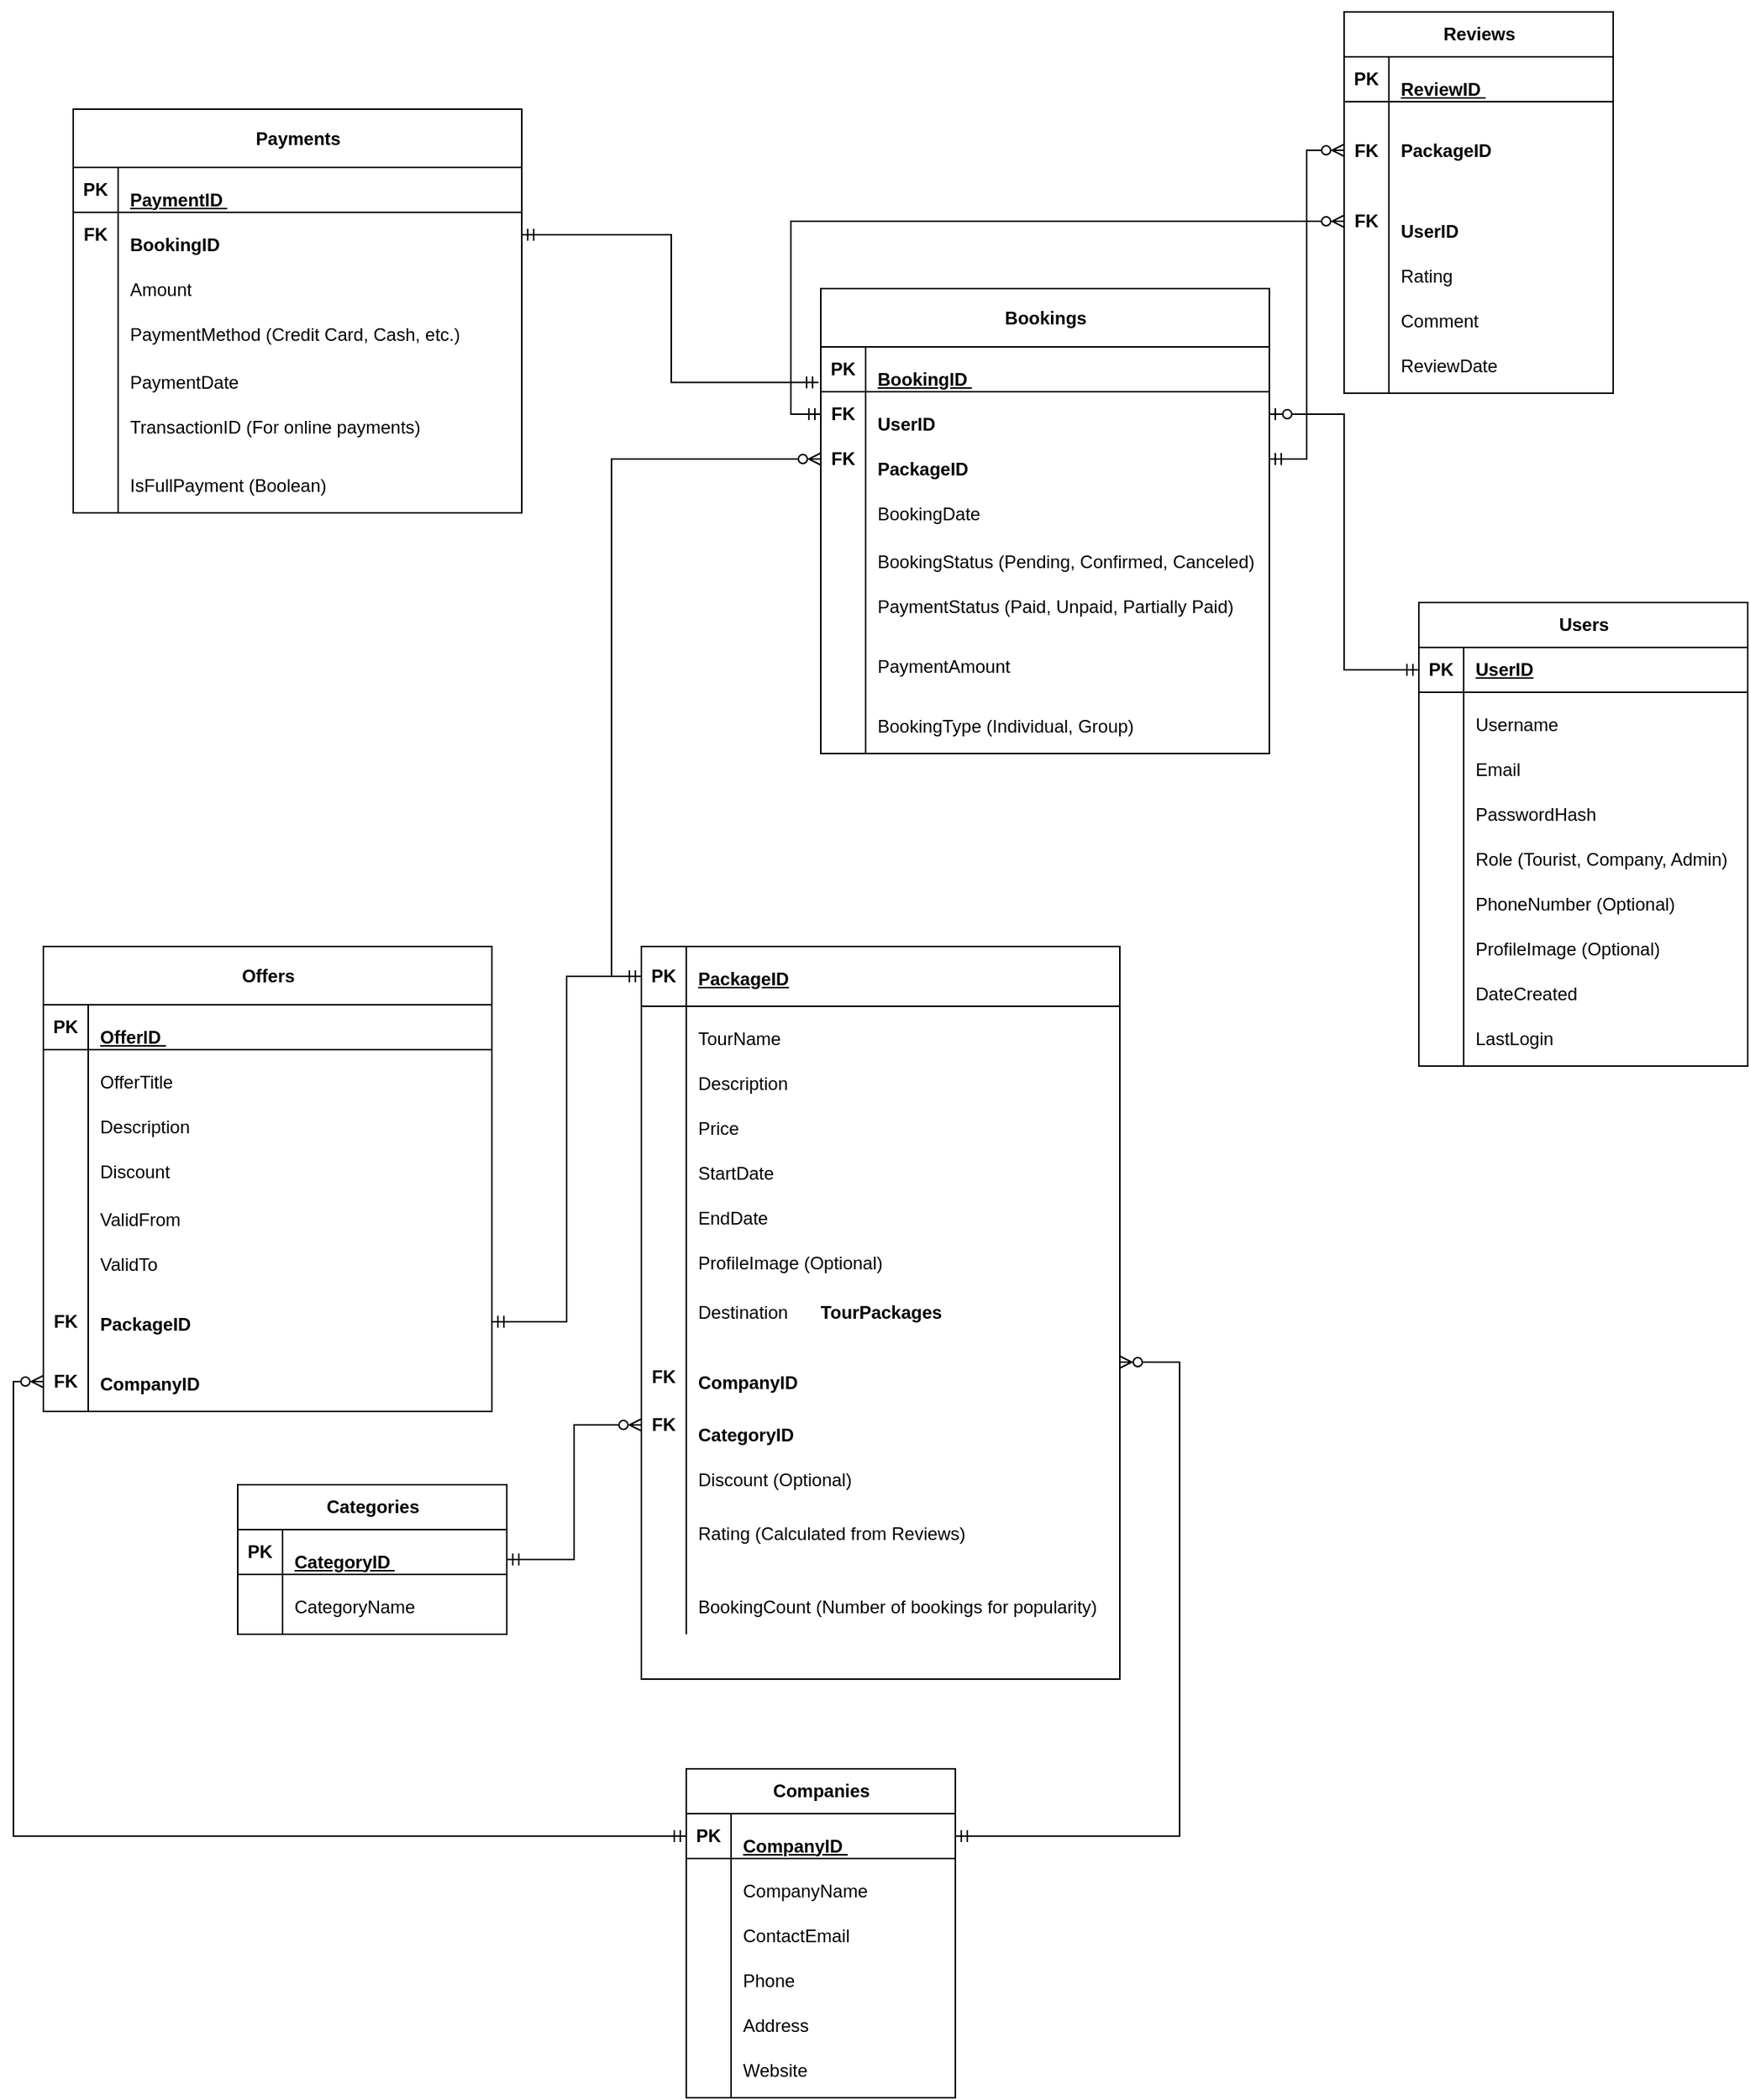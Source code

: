 <mxfile version="26.1.1">
  <diagram name="Page-1" id="cKR9N-dDQMI2an_ZUtYf">
    <mxGraphModel dx="1828" dy="1688" grid="1" gridSize="10" guides="1" tooltips="1" connect="1" arrows="1" fold="1" page="1" pageScale="1" pageWidth="850" pageHeight="1100" math="0" shadow="0">
      <root>
        <mxCell id="0" />
        <mxCell id="1" parent="0" />
        <mxCell id="dRJD1j_1CqHfn3CgRStj-1" value="Users" style="shape=table;startSize=30;container=1;collapsible=1;childLayout=tableLayout;fixedRows=1;rowLines=0;fontStyle=1;align=center;resizeLast=1;html=1;" parent="1" vertex="1">
          <mxGeometry x="600" y="150" width="220" height="310" as="geometry" />
        </mxCell>
        <mxCell id="dRJD1j_1CqHfn3CgRStj-2" value="" style="shape=tableRow;horizontal=0;startSize=0;swimlaneHead=0;swimlaneBody=0;fillColor=none;collapsible=0;dropTarget=0;points=[[0,0.5],[1,0.5]];portConstraint=eastwest;top=0;left=0;right=0;bottom=1;" parent="dRJD1j_1CqHfn3CgRStj-1" vertex="1">
          <mxGeometry y="30" width="220" height="30" as="geometry" />
        </mxCell>
        <mxCell id="dRJD1j_1CqHfn3CgRStj-3" value="PK" style="shape=partialRectangle;connectable=0;fillColor=none;top=0;left=0;bottom=0;right=0;fontStyle=1;overflow=hidden;whiteSpace=wrap;html=1;" parent="dRJD1j_1CqHfn3CgRStj-2" vertex="1">
          <mxGeometry width="30" height="30" as="geometry">
            <mxRectangle width="30" height="30" as="alternateBounds" />
          </mxGeometry>
        </mxCell>
        <mxCell id="dRJD1j_1CqHfn3CgRStj-4" value="UserID" style="shape=partialRectangle;connectable=0;fillColor=none;top=0;left=0;bottom=0;right=0;align=left;spacingLeft=6;fontStyle=5;overflow=hidden;whiteSpace=wrap;html=1;" parent="dRJD1j_1CqHfn3CgRStj-2" vertex="1">
          <mxGeometry x="30" width="190" height="30" as="geometry">
            <mxRectangle width="190" height="30" as="alternateBounds" />
          </mxGeometry>
        </mxCell>
        <mxCell id="dRJD1j_1CqHfn3CgRStj-5" value="" style="shape=tableRow;horizontal=0;startSize=0;swimlaneHead=0;swimlaneBody=0;fillColor=none;collapsible=0;dropTarget=0;points=[[0,0.5],[1,0.5]];portConstraint=eastwest;top=0;left=0;right=0;bottom=0;" parent="dRJD1j_1CqHfn3CgRStj-1" vertex="1">
          <mxGeometry y="60" width="220" height="30" as="geometry" />
        </mxCell>
        <mxCell id="dRJD1j_1CqHfn3CgRStj-6" value="" style="shape=partialRectangle;connectable=0;fillColor=none;top=0;left=0;bottom=0;right=0;editable=1;overflow=hidden;whiteSpace=wrap;html=1;" parent="dRJD1j_1CqHfn3CgRStj-5" vertex="1">
          <mxGeometry width="30" height="30" as="geometry">
            <mxRectangle width="30" height="30" as="alternateBounds" />
          </mxGeometry>
        </mxCell>
        <mxCell id="dRJD1j_1CqHfn3CgRStj-7" value="&lt;p data-pm-slice=&quot;1 1 [&amp;quot;list&amp;quot;,{&amp;quot;spread&amp;quot;:false,&amp;quot;start&amp;quot;:98,&amp;quot;end&amp;quot;:264},&amp;quot;regular_list_item&amp;quot;,{&amp;quot;start&amp;quot;:121,&amp;quot;end&amp;quot;:131}]&quot;&gt;Username&lt;/p&gt;" style="shape=partialRectangle;connectable=0;fillColor=none;top=0;left=0;bottom=0;right=0;align=left;spacingLeft=6;overflow=hidden;whiteSpace=wrap;html=1;" parent="dRJD1j_1CqHfn3CgRStj-5" vertex="1">
          <mxGeometry x="30" width="190" height="30" as="geometry">
            <mxRectangle width="190" height="30" as="alternateBounds" />
          </mxGeometry>
        </mxCell>
        <mxCell id="dRJD1j_1CqHfn3CgRStj-8" value="" style="shape=tableRow;horizontal=0;startSize=0;swimlaneHead=0;swimlaneBody=0;fillColor=none;collapsible=0;dropTarget=0;points=[[0,0.5],[1,0.5]];portConstraint=eastwest;top=0;left=0;right=0;bottom=0;" parent="dRJD1j_1CqHfn3CgRStj-1" vertex="1">
          <mxGeometry y="90" width="220" height="30" as="geometry" />
        </mxCell>
        <mxCell id="dRJD1j_1CqHfn3CgRStj-9" value="" style="shape=partialRectangle;connectable=0;fillColor=none;top=0;left=0;bottom=0;right=0;editable=1;overflow=hidden;whiteSpace=wrap;html=1;" parent="dRJD1j_1CqHfn3CgRStj-8" vertex="1">
          <mxGeometry width="30" height="30" as="geometry">
            <mxRectangle width="30" height="30" as="alternateBounds" />
          </mxGeometry>
        </mxCell>
        <mxCell id="dRJD1j_1CqHfn3CgRStj-10" value="&lt;p data-pm-slice=&quot;1 1 [&amp;quot;list&amp;quot;,{&amp;quot;spread&amp;quot;:false,&amp;quot;start&amp;quot;:98,&amp;quot;end&amp;quot;:264},&amp;quot;regular_list_item&amp;quot;,{&amp;quot;start&amp;quot;:132,&amp;quot;end&amp;quot;:139}]&quot;&gt;Email&lt;/p&gt;" style="shape=partialRectangle;connectable=0;fillColor=none;top=0;left=0;bottom=0;right=0;align=left;spacingLeft=6;overflow=hidden;whiteSpace=wrap;html=1;" parent="dRJD1j_1CqHfn3CgRStj-8" vertex="1">
          <mxGeometry x="30" width="190" height="30" as="geometry">
            <mxRectangle width="190" height="30" as="alternateBounds" />
          </mxGeometry>
        </mxCell>
        <mxCell id="dRJD1j_1CqHfn3CgRStj-11" value="" style="shape=tableRow;horizontal=0;startSize=0;swimlaneHead=0;swimlaneBody=0;fillColor=none;collapsible=0;dropTarget=0;points=[[0,0.5],[1,0.5]];portConstraint=eastwest;top=0;left=0;right=0;bottom=0;" parent="dRJD1j_1CqHfn3CgRStj-1" vertex="1">
          <mxGeometry y="120" width="220" height="30" as="geometry" />
        </mxCell>
        <mxCell id="dRJD1j_1CqHfn3CgRStj-12" value="" style="shape=partialRectangle;connectable=0;fillColor=none;top=0;left=0;bottom=0;right=0;editable=1;overflow=hidden;whiteSpace=wrap;html=1;" parent="dRJD1j_1CqHfn3CgRStj-11" vertex="1">
          <mxGeometry width="30" height="30" as="geometry">
            <mxRectangle width="30" height="30" as="alternateBounds" />
          </mxGeometry>
        </mxCell>
        <mxCell id="dRJD1j_1CqHfn3CgRStj-13" value="&lt;p style=&quot;direction: rtl;&quot; data-pm-slice=&quot;1 1 [&amp;quot;list&amp;quot;,{&amp;quot;spread&amp;quot;:false,&amp;quot;start&amp;quot;:98,&amp;quot;end&amp;quot;:264},&amp;quot;regular_list_item&amp;quot;,{&amp;quot;start&amp;quot;:140,&amp;quot;end&amp;quot;:154}]&quot;&gt;PasswordHash&lt;/p&gt;" style="shape=partialRectangle;connectable=0;fillColor=none;top=0;left=0;bottom=0;right=0;align=left;spacingLeft=6;overflow=hidden;whiteSpace=wrap;html=1;" parent="dRJD1j_1CqHfn3CgRStj-11" vertex="1">
          <mxGeometry x="30" width="190" height="30" as="geometry">
            <mxRectangle width="190" height="30" as="alternateBounds" />
          </mxGeometry>
        </mxCell>
        <mxCell id="dRJD1j_1CqHfn3CgRStj-14" value="" style="shape=tableRow;horizontal=0;startSize=0;swimlaneHead=0;swimlaneBody=0;fillColor=none;collapsible=0;dropTarget=0;points=[[0,0.5],[1,0.5]];portConstraint=eastwest;top=0;left=0;right=0;bottom=0;" parent="dRJD1j_1CqHfn3CgRStj-1" vertex="1">
          <mxGeometry y="150" width="220" height="30" as="geometry" />
        </mxCell>
        <mxCell id="dRJD1j_1CqHfn3CgRStj-15" value="" style="shape=partialRectangle;connectable=0;fillColor=none;top=0;left=0;bottom=0;right=0;editable=1;overflow=hidden;whiteSpace=wrap;html=1;" parent="dRJD1j_1CqHfn3CgRStj-14" vertex="1">
          <mxGeometry width="30" height="30" as="geometry">
            <mxRectangle width="30" height="30" as="alternateBounds" />
          </mxGeometry>
        </mxCell>
        <mxCell id="dRJD1j_1CqHfn3CgRStj-16" value="&lt;p data-pm-slice=&quot;1 1 [&amp;quot;list&amp;quot;,{&amp;quot;spread&amp;quot;:false,&amp;quot;start&amp;quot;:98,&amp;quot;end&amp;quot;:264},&amp;quot;regular_list_item&amp;quot;,{&amp;quot;start&amp;quot;:155,&amp;quot;end&amp;quot;:187}]&quot;&gt;Role (Tourist, Company, Admin)&lt;/p&gt;" style="shape=partialRectangle;connectable=0;fillColor=none;top=0;left=0;bottom=0;right=0;align=left;spacingLeft=6;overflow=hidden;whiteSpace=wrap;html=1;" parent="dRJD1j_1CqHfn3CgRStj-14" vertex="1">
          <mxGeometry x="30" width="190" height="30" as="geometry">
            <mxRectangle width="190" height="30" as="alternateBounds" />
          </mxGeometry>
        </mxCell>
        <mxCell id="dRJD1j_1CqHfn3CgRStj-17" value="" style="shape=tableRow;horizontal=0;startSize=0;swimlaneHead=0;swimlaneBody=0;fillColor=none;collapsible=0;dropTarget=0;points=[[0,0.5],[1,0.5]];portConstraint=eastwest;top=0;left=0;right=0;bottom=0;" parent="dRJD1j_1CqHfn3CgRStj-1" vertex="1">
          <mxGeometry y="180" width="220" height="30" as="geometry" />
        </mxCell>
        <mxCell id="dRJD1j_1CqHfn3CgRStj-18" value="" style="shape=partialRectangle;connectable=0;fillColor=none;top=0;left=0;bottom=0;right=0;editable=1;overflow=hidden;whiteSpace=wrap;html=1;" parent="dRJD1j_1CqHfn3CgRStj-17" vertex="1">
          <mxGeometry width="30" height="30" as="geometry">
            <mxRectangle width="30" height="30" as="alternateBounds" />
          </mxGeometry>
        </mxCell>
        <mxCell id="dRJD1j_1CqHfn3CgRStj-19" value="&lt;p data-pm-slice=&quot;1 1 [&amp;quot;list&amp;quot;,{&amp;quot;spread&amp;quot;:false,&amp;quot;start&amp;quot;:98,&amp;quot;end&amp;quot;:264},&amp;quot;regular_list_item&amp;quot;,{&amp;quot;start&amp;quot;:188,&amp;quot;end&amp;quot;:212}]&quot;&gt;PhoneNumber (Optional)&lt;/p&gt;" style="shape=partialRectangle;connectable=0;fillColor=none;top=0;left=0;bottom=0;right=0;align=left;spacingLeft=6;overflow=hidden;whiteSpace=wrap;html=1;" parent="dRJD1j_1CqHfn3CgRStj-17" vertex="1">
          <mxGeometry x="30" width="190" height="30" as="geometry">
            <mxRectangle width="190" height="30" as="alternateBounds" />
          </mxGeometry>
        </mxCell>
        <mxCell id="dRJD1j_1CqHfn3CgRStj-20" value="" style="shape=tableRow;horizontal=0;startSize=0;swimlaneHead=0;swimlaneBody=0;fillColor=none;collapsible=0;dropTarget=0;points=[[0,0.5],[1,0.5]];portConstraint=eastwest;top=0;left=0;right=0;bottom=0;" parent="dRJD1j_1CqHfn3CgRStj-1" vertex="1">
          <mxGeometry y="210" width="220" height="30" as="geometry" />
        </mxCell>
        <mxCell id="dRJD1j_1CqHfn3CgRStj-21" value="" style="shape=partialRectangle;connectable=0;fillColor=none;top=0;left=0;bottom=0;right=0;editable=1;overflow=hidden;whiteSpace=wrap;html=1;" parent="dRJD1j_1CqHfn3CgRStj-20" vertex="1">
          <mxGeometry width="30" height="30" as="geometry">
            <mxRectangle width="30" height="30" as="alternateBounds" />
          </mxGeometry>
        </mxCell>
        <mxCell id="dRJD1j_1CqHfn3CgRStj-22" value="&lt;p data-pm-slice=&quot;1 1 [&amp;quot;list&amp;quot;,{&amp;quot;spread&amp;quot;:false,&amp;quot;start&amp;quot;:98,&amp;quot;end&amp;quot;:264},&amp;quot;regular_list_item&amp;quot;,{&amp;quot;start&amp;quot;:213,&amp;quot;end&amp;quot;:238}]&quot;&gt;ProfileImage (Optional)&lt;/p&gt;" style="shape=partialRectangle;connectable=0;fillColor=none;top=0;left=0;bottom=0;right=0;align=left;spacingLeft=6;overflow=hidden;whiteSpace=wrap;html=1;" parent="dRJD1j_1CqHfn3CgRStj-20" vertex="1">
          <mxGeometry x="30" width="190" height="30" as="geometry">
            <mxRectangle width="190" height="30" as="alternateBounds" />
          </mxGeometry>
        </mxCell>
        <mxCell id="dRJD1j_1CqHfn3CgRStj-23" value="" style="shape=tableRow;horizontal=0;startSize=0;swimlaneHead=0;swimlaneBody=0;fillColor=none;collapsible=0;dropTarget=0;points=[[0,0.5],[1,0.5]];portConstraint=eastwest;top=0;left=0;right=0;bottom=0;" parent="dRJD1j_1CqHfn3CgRStj-1" vertex="1">
          <mxGeometry y="240" width="220" height="30" as="geometry" />
        </mxCell>
        <mxCell id="dRJD1j_1CqHfn3CgRStj-24" value="" style="shape=partialRectangle;connectable=0;fillColor=none;top=0;left=0;bottom=0;right=0;editable=1;overflow=hidden;whiteSpace=wrap;html=1;" parent="dRJD1j_1CqHfn3CgRStj-23" vertex="1">
          <mxGeometry width="30" height="30" as="geometry">
            <mxRectangle width="30" height="30" as="alternateBounds" />
          </mxGeometry>
        </mxCell>
        <mxCell id="dRJD1j_1CqHfn3CgRStj-25" value="&lt;p data-pm-slice=&quot;1 1 [&amp;quot;list&amp;quot;,{&amp;quot;spread&amp;quot;:false,&amp;quot;start&amp;quot;:98,&amp;quot;end&amp;quot;:264},&amp;quot;regular_list_item&amp;quot;,{&amp;quot;start&amp;quot;:239,&amp;quot;end&amp;quot;:252}]&quot;&gt;DateCreated&lt;/p&gt;" style="shape=partialRectangle;connectable=0;fillColor=none;top=0;left=0;bottom=0;right=0;align=left;spacingLeft=6;overflow=hidden;whiteSpace=wrap;html=1;" parent="dRJD1j_1CqHfn3CgRStj-23" vertex="1">
          <mxGeometry x="30" width="190" height="30" as="geometry">
            <mxRectangle width="190" height="30" as="alternateBounds" />
          </mxGeometry>
        </mxCell>
        <mxCell id="dRJD1j_1CqHfn3CgRStj-26" value="" style="shape=tableRow;horizontal=0;startSize=0;swimlaneHead=0;swimlaneBody=0;fillColor=none;collapsible=0;dropTarget=0;points=[[0,0.5],[1,0.5]];portConstraint=eastwest;top=0;left=0;right=0;bottom=0;" parent="dRJD1j_1CqHfn3CgRStj-1" vertex="1">
          <mxGeometry y="270" width="220" height="40" as="geometry" />
        </mxCell>
        <mxCell id="dRJD1j_1CqHfn3CgRStj-27" value="" style="shape=partialRectangle;connectable=0;fillColor=none;top=0;left=0;bottom=0;right=0;editable=1;overflow=hidden;whiteSpace=wrap;html=1;" parent="dRJD1j_1CqHfn3CgRStj-26" vertex="1">
          <mxGeometry width="30" height="40" as="geometry">
            <mxRectangle width="30" height="40" as="alternateBounds" />
          </mxGeometry>
        </mxCell>
        <mxCell id="dRJD1j_1CqHfn3CgRStj-28" value="&lt;p data-pm-slice=&quot;1 1 [&amp;quot;list&amp;quot;,{&amp;quot;spread&amp;quot;:false,&amp;quot;start&amp;quot;:98,&amp;quot;end&amp;quot;:264},&amp;quot;regular_list_item&amp;quot;,{&amp;quot;start&amp;quot;:253,&amp;quot;end&amp;quot;:264}]&quot;&gt;LastLogin&lt;/p&gt;" style="shape=partialRectangle;connectable=0;fillColor=none;top=0;left=0;bottom=0;right=0;align=left;spacingLeft=6;overflow=hidden;whiteSpace=wrap;html=1;" parent="dRJD1j_1CqHfn3CgRStj-26" vertex="1">
          <mxGeometry x="30" width="190" height="40" as="geometry">
            <mxRectangle width="190" height="40" as="alternateBounds" />
          </mxGeometry>
        </mxCell>
        <mxCell id="dRJD1j_1CqHfn3CgRStj-47" value="&lt;h4 data-pm-slice=&quot;1 1 []&quot;&gt;&lt;strong&gt;TourPackages&lt;/strong&gt;&lt;/h4&gt;" style="shape=table;startSize=0;container=1;collapsible=1;childLayout=tableLayout;fixedRows=1;rowLines=0;fontStyle=1;align=center;resizeLast=1;html=1;" parent="1" vertex="1">
          <mxGeometry x="80" y="380" width="320" height="490" as="geometry" />
        </mxCell>
        <mxCell id="dRJD1j_1CqHfn3CgRStj-48" value="" style="shape=tableRow;horizontal=0;startSize=0;swimlaneHead=0;swimlaneBody=0;fillColor=none;collapsible=0;dropTarget=0;points=[[0,0.5],[1,0.5]];portConstraint=eastwest;top=0;left=0;right=0;bottom=1;" parent="dRJD1j_1CqHfn3CgRStj-47" vertex="1">
          <mxGeometry width="320" height="40" as="geometry" />
        </mxCell>
        <mxCell id="dRJD1j_1CqHfn3CgRStj-49" value="PK" style="shape=partialRectangle;connectable=0;fillColor=none;top=0;left=0;bottom=0;right=0;fontStyle=1;overflow=hidden;whiteSpace=wrap;html=1;" parent="dRJD1j_1CqHfn3CgRStj-48" vertex="1">
          <mxGeometry width="30" height="40" as="geometry">
            <mxRectangle width="30" height="40" as="alternateBounds" />
          </mxGeometry>
        </mxCell>
        <mxCell id="dRJD1j_1CqHfn3CgRStj-50" value="&lt;p data-pm-slice=&quot;1 1 [&amp;quot;list&amp;quot;,{&amp;quot;spread&amp;quot;:false,&amp;quot;start&amp;quot;:292,&amp;quot;end&amp;quot;:574},&amp;quot;regular_list_item&amp;quot;,{&amp;quot;start&amp;quot;:292,&amp;quot;end&amp;quot;:317}]&quot;&gt;PackageID&lt;/p&gt;" style="shape=partialRectangle;connectable=0;fillColor=none;top=0;left=0;bottom=0;right=0;align=left;spacingLeft=6;fontStyle=5;overflow=hidden;whiteSpace=wrap;html=1;" parent="dRJD1j_1CqHfn3CgRStj-48" vertex="1">
          <mxGeometry x="30" width="290" height="40" as="geometry">
            <mxRectangle width="290" height="40" as="alternateBounds" />
          </mxGeometry>
        </mxCell>
        <mxCell id="dRJD1j_1CqHfn3CgRStj-51" value="" style="shape=tableRow;horizontal=0;startSize=0;swimlaneHead=0;swimlaneBody=0;fillColor=none;collapsible=0;dropTarget=0;points=[[0,0.5],[1,0.5]];portConstraint=eastwest;top=0;left=0;right=0;bottom=0;" parent="dRJD1j_1CqHfn3CgRStj-47" vertex="1">
          <mxGeometry y="40" width="320" height="30" as="geometry" />
        </mxCell>
        <mxCell id="dRJD1j_1CqHfn3CgRStj-52" value="" style="shape=partialRectangle;connectable=0;fillColor=none;top=0;left=0;bottom=0;right=0;editable=1;overflow=hidden;whiteSpace=wrap;html=1;" parent="dRJD1j_1CqHfn3CgRStj-51" vertex="1">
          <mxGeometry width="30" height="30" as="geometry">
            <mxRectangle width="30" height="30" as="alternateBounds" />
          </mxGeometry>
        </mxCell>
        <mxCell id="dRJD1j_1CqHfn3CgRStj-53" value="&lt;p data-pm-slice=&quot;1 1 [&amp;quot;list&amp;quot;,{&amp;quot;spread&amp;quot;:false,&amp;quot;start&amp;quot;:292,&amp;quot;end&amp;quot;:574},&amp;quot;regular_list_item&amp;quot;,{&amp;quot;start&amp;quot;:318,&amp;quot;end&amp;quot;:328}]&quot;&gt;TourName&lt;/p&gt;" style="shape=partialRectangle;connectable=0;fillColor=none;top=0;left=0;bottom=0;right=0;align=left;spacingLeft=6;overflow=hidden;whiteSpace=wrap;html=1;" parent="dRJD1j_1CqHfn3CgRStj-51" vertex="1">
          <mxGeometry x="30" width="290" height="30" as="geometry">
            <mxRectangle width="290" height="30" as="alternateBounds" />
          </mxGeometry>
        </mxCell>
        <mxCell id="dRJD1j_1CqHfn3CgRStj-54" value="" style="shape=tableRow;horizontal=0;startSize=0;swimlaneHead=0;swimlaneBody=0;fillColor=none;collapsible=0;dropTarget=0;points=[[0,0.5],[1,0.5]];portConstraint=eastwest;top=0;left=0;right=0;bottom=0;" parent="dRJD1j_1CqHfn3CgRStj-47" vertex="1">
          <mxGeometry y="70" width="320" height="30" as="geometry" />
        </mxCell>
        <mxCell id="dRJD1j_1CqHfn3CgRStj-55" value="" style="shape=partialRectangle;connectable=0;fillColor=none;top=0;left=0;bottom=0;right=0;editable=1;overflow=hidden;whiteSpace=wrap;html=1;" parent="dRJD1j_1CqHfn3CgRStj-54" vertex="1">
          <mxGeometry width="30" height="30" as="geometry">
            <mxRectangle width="30" height="30" as="alternateBounds" />
          </mxGeometry>
        </mxCell>
        <mxCell id="dRJD1j_1CqHfn3CgRStj-56" value="&lt;p data-pm-slice=&quot;1 1 [&amp;quot;list&amp;quot;,{&amp;quot;spread&amp;quot;:false,&amp;quot;start&amp;quot;:292,&amp;quot;end&amp;quot;:574},&amp;quot;regular_list_item&amp;quot;,{&amp;quot;start&amp;quot;:329,&amp;quot;end&amp;quot;:342}]&quot;&gt;Description&lt;/p&gt;" style="shape=partialRectangle;connectable=0;fillColor=none;top=0;left=0;bottom=0;right=0;align=left;spacingLeft=6;overflow=hidden;whiteSpace=wrap;html=1;" parent="dRJD1j_1CqHfn3CgRStj-54" vertex="1">
          <mxGeometry x="30" width="290" height="30" as="geometry">
            <mxRectangle width="290" height="30" as="alternateBounds" />
          </mxGeometry>
        </mxCell>
        <mxCell id="dRJD1j_1CqHfn3CgRStj-57" value="" style="shape=tableRow;horizontal=0;startSize=0;swimlaneHead=0;swimlaneBody=0;fillColor=none;collapsible=0;dropTarget=0;points=[[0,0.5],[1,0.5]];portConstraint=eastwest;top=0;left=0;right=0;bottom=0;" parent="dRJD1j_1CqHfn3CgRStj-47" vertex="1">
          <mxGeometry y="100" width="320" height="30" as="geometry" />
        </mxCell>
        <mxCell id="dRJD1j_1CqHfn3CgRStj-58" value="" style="shape=partialRectangle;connectable=0;fillColor=none;top=0;left=0;bottom=0;right=0;editable=1;overflow=hidden;whiteSpace=wrap;html=1;" parent="dRJD1j_1CqHfn3CgRStj-57" vertex="1">
          <mxGeometry width="30" height="30" as="geometry">
            <mxRectangle width="30" height="30" as="alternateBounds" />
          </mxGeometry>
        </mxCell>
        <mxCell id="dRJD1j_1CqHfn3CgRStj-59" value="&lt;p data-pm-slice=&quot;1 1 [&amp;quot;list&amp;quot;,{&amp;quot;spread&amp;quot;:false,&amp;quot;start&amp;quot;:292,&amp;quot;end&amp;quot;:574},&amp;quot;regular_list_item&amp;quot;,{&amp;quot;start&amp;quot;:343,&amp;quot;end&amp;quot;:350}]&quot;&gt;Price&lt;/p&gt;" style="shape=partialRectangle;connectable=0;fillColor=none;top=0;left=0;bottom=0;right=0;align=left;spacingLeft=6;overflow=hidden;whiteSpace=wrap;html=1;" parent="dRJD1j_1CqHfn3CgRStj-57" vertex="1">
          <mxGeometry x="30" width="290" height="30" as="geometry">
            <mxRectangle width="290" height="30" as="alternateBounds" />
          </mxGeometry>
        </mxCell>
        <mxCell id="dRJD1j_1CqHfn3CgRStj-60" value="" style="shape=tableRow;horizontal=0;startSize=0;swimlaneHead=0;swimlaneBody=0;fillColor=none;collapsible=0;dropTarget=0;points=[[0,0.5],[1,0.5]];portConstraint=eastwest;top=0;left=0;right=0;bottom=0;" parent="dRJD1j_1CqHfn3CgRStj-47" vertex="1">
          <mxGeometry y="130" width="320" height="30" as="geometry" />
        </mxCell>
        <mxCell id="dRJD1j_1CqHfn3CgRStj-61" value="" style="shape=partialRectangle;connectable=0;fillColor=none;top=0;left=0;bottom=0;right=0;editable=1;overflow=hidden;whiteSpace=wrap;html=1;" parent="dRJD1j_1CqHfn3CgRStj-60" vertex="1">
          <mxGeometry width="30" height="30" as="geometry">
            <mxRectangle width="30" height="30" as="alternateBounds" />
          </mxGeometry>
        </mxCell>
        <mxCell id="dRJD1j_1CqHfn3CgRStj-62" value="&lt;p data-pm-slice=&quot;1 1 [&amp;quot;list&amp;quot;,{&amp;quot;spread&amp;quot;:false,&amp;quot;start&amp;quot;:292,&amp;quot;end&amp;quot;:574},&amp;quot;regular_list_item&amp;quot;,{&amp;quot;start&amp;quot;:351,&amp;quot;end&amp;quot;:362}]&quot;&gt;StartDate&lt;/p&gt;" style="shape=partialRectangle;connectable=0;fillColor=none;top=0;left=0;bottom=0;right=0;align=left;spacingLeft=6;overflow=hidden;whiteSpace=wrap;html=1;" parent="dRJD1j_1CqHfn3CgRStj-60" vertex="1">
          <mxGeometry x="30" width="290" height="30" as="geometry">
            <mxRectangle width="290" height="30" as="alternateBounds" />
          </mxGeometry>
        </mxCell>
        <mxCell id="dRJD1j_1CqHfn3CgRStj-63" value="" style="shape=tableRow;horizontal=0;startSize=0;swimlaneHead=0;swimlaneBody=0;fillColor=none;collapsible=0;dropTarget=0;points=[[0,0.5],[1,0.5]];portConstraint=eastwest;top=0;left=0;right=0;bottom=0;" parent="dRJD1j_1CqHfn3CgRStj-47" vertex="1">
          <mxGeometry y="160" width="320" height="30" as="geometry" />
        </mxCell>
        <mxCell id="dRJD1j_1CqHfn3CgRStj-64" value="" style="shape=partialRectangle;connectable=0;fillColor=none;top=0;left=0;bottom=0;right=0;editable=1;overflow=hidden;whiteSpace=wrap;html=1;" parent="dRJD1j_1CqHfn3CgRStj-63" vertex="1">
          <mxGeometry width="30" height="30" as="geometry">
            <mxRectangle width="30" height="30" as="alternateBounds" />
          </mxGeometry>
        </mxCell>
        <mxCell id="dRJD1j_1CqHfn3CgRStj-65" value="&lt;p data-pm-slice=&quot;1 1 [&amp;quot;list&amp;quot;,{&amp;quot;spread&amp;quot;:false,&amp;quot;start&amp;quot;:292,&amp;quot;end&amp;quot;:574},&amp;quot;regular_list_item&amp;quot;,{&amp;quot;start&amp;quot;:363,&amp;quot;end&amp;quot;:372}]&quot;&gt;EndDate&lt;/p&gt;" style="shape=partialRectangle;connectable=0;fillColor=none;top=0;left=0;bottom=0;right=0;align=left;spacingLeft=6;overflow=hidden;whiteSpace=wrap;html=1;" parent="dRJD1j_1CqHfn3CgRStj-63" vertex="1">
          <mxGeometry x="30" width="290" height="30" as="geometry">
            <mxRectangle width="290" height="30" as="alternateBounds" />
          </mxGeometry>
        </mxCell>
        <mxCell id="dRJD1j_1CqHfn3CgRStj-66" value="" style="shape=tableRow;horizontal=0;startSize=0;swimlaneHead=0;swimlaneBody=0;fillColor=none;collapsible=0;dropTarget=0;points=[[0,0.5],[1,0.5]];portConstraint=eastwest;top=0;left=0;right=0;bottom=0;" parent="dRJD1j_1CqHfn3CgRStj-47" vertex="1">
          <mxGeometry y="190" width="320" height="30" as="geometry" />
        </mxCell>
        <mxCell id="dRJD1j_1CqHfn3CgRStj-67" value="" style="shape=partialRectangle;connectable=0;fillColor=none;top=0;left=0;bottom=0;right=0;editable=1;overflow=hidden;whiteSpace=wrap;html=1;" parent="dRJD1j_1CqHfn3CgRStj-66" vertex="1">
          <mxGeometry width="30" height="30" as="geometry">
            <mxRectangle width="30" height="30" as="alternateBounds" />
          </mxGeometry>
        </mxCell>
        <mxCell id="dRJD1j_1CqHfn3CgRStj-68" value="&lt;p data-pm-slice=&quot;1 1 [&amp;quot;list&amp;quot;,{&amp;quot;spread&amp;quot;:false,&amp;quot;start&amp;quot;:98,&amp;quot;end&amp;quot;:264},&amp;quot;regular_list_item&amp;quot;,{&amp;quot;start&amp;quot;:213,&amp;quot;end&amp;quot;:238}]&quot;&gt;ProfileImage (Optional)&lt;/p&gt;" style="shape=partialRectangle;connectable=0;fillColor=none;top=0;left=0;bottom=0;right=0;align=left;spacingLeft=6;overflow=hidden;whiteSpace=wrap;html=1;" parent="dRJD1j_1CqHfn3CgRStj-66" vertex="1">
          <mxGeometry x="30" width="290" height="30" as="geometry">
            <mxRectangle width="290" height="30" as="alternateBounds" />
          </mxGeometry>
        </mxCell>
        <mxCell id="dRJD1j_1CqHfn3CgRStj-69" value="" style="shape=tableRow;horizontal=0;startSize=0;swimlaneHead=0;swimlaneBody=0;fillColor=none;collapsible=0;dropTarget=0;points=[[0,0.5],[1,0.5]];portConstraint=eastwest;top=0;left=0;right=0;bottom=0;" parent="dRJD1j_1CqHfn3CgRStj-47" vertex="1">
          <mxGeometry y="220" width="320" height="50" as="geometry" />
        </mxCell>
        <mxCell id="dRJD1j_1CqHfn3CgRStj-70" value="" style="shape=partialRectangle;connectable=0;fillColor=none;top=0;left=0;bottom=0;right=0;editable=1;overflow=hidden;whiteSpace=wrap;html=1;" parent="dRJD1j_1CqHfn3CgRStj-69" vertex="1">
          <mxGeometry width="30" height="50" as="geometry">
            <mxRectangle width="30" height="50" as="alternateBounds" />
          </mxGeometry>
        </mxCell>
        <mxCell id="dRJD1j_1CqHfn3CgRStj-71" value="&lt;p data-pm-slice=&quot;1 1 [&amp;quot;list&amp;quot;,{&amp;quot;spread&amp;quot;:false,&amp;quot;start&amp;quot;:292,&amp;quot;end&amp;quot;:574},&amp;quot;regular_list_item&amp;quot;,{&amp;quot;start&amp;quot;:373,&amp;quot;end&amp;quot;:386}]&quot;&gt;Destination&lt;/p&gt;" style="shape=partialRectangle;connectable=0;fillColor=none;top=0;left=0;bottom=0;right=0;align=left;spacingLeft=6;overflow=hidden;whiteSpace=wrap;html=1;" parent="dRJD1j_1CqHfn3CgRStj-69" vertex="1">
          <mxGeometry x="30" width="290" height="50" as="geometry">
            <mxRectangle width="290" height="50" as="alternateBounds" />
          </mxGeometry>
        </mxCell>
        <mxCell id="dRJD1j_1CqHfn3CgRStj-72" value="" style="shape=tableRow;horizontal=0;startSize=0;swimlaneHead=0;swimlaneBody=0;fillColor=none;collapsible=0;dropTarget=0;points=[[0,0.5],[1,0.5]];portConstraint=eastwest;top=0;left=0;right=0;bottom=0;fontStyle=1" parent="dRJD1j_1CqHfn3CgRStj-47" vertex="1">
          <mxGeometry y="270" width="320" height="35" as="geometry" />
        </mxCell>
        <mxCell id="dRJD1j_1CqHfn3CgRStj-73" value="FK" style="shape=partialRectangle;connectable=0;fillColor=none;top=0;left=0;bottom=0;right=0;editable=1;overflow=hidden;whiteSpace=wrap;html=1;fontStyle=1" parent="dRJD1j_1CqHfn3CgRStj-72" vertex="1">
          <mxGeometry width="30" height="35" as="geometry">
            <mxRectangle width="30" height="35" as="alternateBounds" />
          </mxGeometry>
        </mxCell>
        <mxCell id="dRJD1j_1CqHfn3CgRStj-74" value="&lt;p data-pm-slice=&quot;1 1 [&amp;quot;list&amp;quot;,{&amp;quot;spread&amp;quot;:false,&amp;quot;start&amp;quot;:292,&amp;quot;end&amp;quot;:574},&amp;quot;regular_list_item&amp;quot;,{&amp;quot;start&amp;quot;:387,&amp;quot;end&amp;quot;:425}]&quot;&gt;CompanyID&amp;nbsp;&lt;/p&gt;" style="shape=partialRectangle;connectable=0;fillColor=none;top=0;left=0;bottom=0;right=0;align=left;spacingLeft=6;overflow=hidden;whiteSpace=wrap;html=1;fontStyle=1" parent="dRJD1j_1CqHfn3CgRStj-72" vertex="1">
          <mxGeometry x="30" width="290" height="35" as="geometry">
            <mxRectangle width="290" height="35" as="alternateBounds" />
          </mxGeometry>
        </mxCell>
        <mxCell id="dRJD1j_1CqHfn3CgRStj-78" value="" style="shape=tableRow;horizontal=0;startSize=0;swimlaneHead=0;swimlaneBody=0;fillColor=none;collapsible=0;dropTarget=0;points=[[0,0.5],[1,0.5]];portConstraint=eastwest;top=0;left=0;right=0;bottom=0;" parent="dRJD1j_1CqHfn3CgRStj-47" vertex="1">
          <mxGeometry y="305" width="320" height="30" as="geometry" />
        </mxCell>
        <mxCell id="dRJD1j_1CqHfn3CgRStj-79" value="FK" style="shape=partialRectangle;connectable=0;fillColor=none;top=0;left=0;bottom=0;right=0;editable=1;overflow=hidden;whiteSpace=wrap;html=1;fontStyle=1" parent="dRJD1j_1CqHfn3CgRStj-78" vertex="1">
          <mxGeometry width="30" height="30" as="geometry">
            <mxRectangle width="30" height="30" as="alternateBounds" />
          </mxGeometry>
        </mxCell>
        <mxCell id="dRJD1j_1CqHfn3CgRStj-80" value="&lt;p data-pm-slice=&quot;1 1 [&amp;quot;list&amp;quot;,{&amp;quot;spread&amp;quot;:false,&amp;quot;start&amp;quot;:292,&amp;quot;end&amp;quot;:574},&amp;quot;regular_list_item&amp;quot;,{&amp;quot;start&amp;quot;:426,&amp;quot;end&amp;quot;:466}]&quot;&gt;CategoryID&amp;nbsp;&lt;/p&gt;" style="shape=partialRectangle;connectable=0;fillColor=none;top=0;left=0;bottom=0;right=0;align=left;spacingLeft=6;overflow=hidden;whiteSpace=wrap;html=1;fontStyle=1" parent="dRJD1j_1CqHfn3CgRStj-78" vertex="1">
          <mxGeometry x="30" width="290" height="30" as="geometry">
            <mxRectangle width="290" height="30" as="alternateBounds" />
          </mxGeometry>
        </mxCell>
        <mxCell id="dRJD1j_1CqHfn3CgRStj-81" value="" style="shape=tableRow;horizontal=0;startSize=0;swimlaneHead=0;swimlaneBody=0;fillColor=none;collapsible=0;dropTarget=0;points=[[0,0.5],[1,0.5]];portConstraint=eastwest;top=0;left=0;right=0;bottom=0;" parent="dRJD1j_1CqHfn3CgRStj-47" vertex="1">
          <mxGeometry y="335" width="320" height="30" as="geometry" />
        </mxCell>
        <mxCell id="dRJD1j_1CqHfn3CgRStj-82" value="" style="shape=partialRectangle;connectable=0;fillColor=none;top=0;left=0;bottom=0;right=0;editable=1;overflow=hidden;whiteSpace=wrap;html=1;" parent="dRJD1j_1CqHfn3CgRStj-81" vertex="1">
          <mxGeometry width="30" height="30" as="geometry">
            <mxRectangle width="30" height="30" as="alternateBounds" />
          </mxGeometry>
        </mxCell>
        <mxCell id="dRJD1j_1CqHfn3CgRStj-83" value="&lt;p data-pm-slice=&quot;1 1 [&amp;quot;list&amp;quot;,{&amp;quot;spread&amp;quot;:false,&amp;quot;start&amp;quot;:292,&amp;quot;end&amp;quot;:574},&amp;quot;regular_list_item&amp;quot;,{&amp;quot;start&amp;quot;:467,&amp;quot;end&amp;quot;:488}]&quot;&gt;Discount (Optional)&lt;/p&gt;" style="shape=partialRectangle;connectable=0;fillColor=none;top=0;left=0;bottom=0;right=0;align=left;spacingLeft=6;overflow=hidden;whiteSpace=wrap;html=1;" parent="dRJD1j_1CqHfn3CgRStj-81" vertex="1">
          <mxGeometry x="30" width="290" height="30" as="geometry">
            <mxRectangle width="290" height="30" as="alternateBounds" />
          </mxGeometry>
        </mxCell>
        <mxCell id="dRJD1j_1CqHfn3CgRStj-84" value="" style="shape=tableRow;horizontal=0;startSize=0;swimlaneHead=0;swimlaneBody=0;fillColor=none;collapsible=0;dropTarget=0;points=[[0,0.5],[1,0.5]];portConstraint=eastwest;top=0;left=0;right=0;bottom=0;" parent="dRJD1j_1CqHfn3CgRStj-47" vertex="1">
          <mxGeometry y="365" width="320" height="55" as="geometry" />
        </mxCell>
        <mxCell id="dRJD1j_1CqHfn3CgRStj-85" value="" style="shape=partialRectangle;connectable=0;fillColor=none;top=0;left=0;bottom=0;right=0;editable=1;overflow=hidden;whiteSpace=wrap;html=1;" parent="dRJD1j_1CqHfn3CgRStj-84" vertex="1">
          <mxGeometry width="30" height="55" as="geometry">
            <mxRectangle width="30" height="55" as="alternateBounds" />
          </mxGeometry>
        </mxCell>
        <mxCell id="dRJD1j_1CqHfn3CgRStj-86" value="&lt;p data-pm-slice=&quot;1 1 [&amp;quot;list&amp;quot;,{&amp;quot;spread&amp;quot;:false,&amp;quot;start&amp;quot;:292,&amp;quot;end&amp;quot;:574},&amp;quot;regular_list_item&amp;quot;,{&amp;quot;start&amp;quot;:489,&amp;quot;end&amp;quot;:523}]&quot;&gt;Rating (Calculated from Reviews)&lt;/p&gt;" style="shape=partialRectangle;connectable=0;fillColor=none;top=0;left=0;bottom=0;right=0;align=left;spacingLeft=6;overflow=hidden;whiteSpace=wrap;html=1;" parent="dRJD1j_1CqHfn3CgRStj-84" vertex="1">
          <mxGeometry x="30" width="290" height="55" as="geometry">
            <mxRectangle width="290" height="55" as="alternateBounds" />
          </mxGeometry>
        </mxCell>
        <mxCell id="dRJD1j_1CqHfn3CgRStj-96" value="" style="shape=tableRow;horizontal=0;startSize=0;swimlaneHead=0;swimlaneBody=0;fillColor=none;collapsible=0;dropTarget=0;points=[[0,0.5],[1,0.5]];portConstraint=eastwest;top=0;left=0;right=0;bottom=0;" parent="dRJD1j_1CqHfn3CgRStj-47" vertex="1">
          <mxGeometry y="420" width="320" height="40" as="geometry" />
        </mxCell>
        <mxCell id="dRJD1j_1CqHfn3CgRStj-97" value="" style="shape=partialRectangle;connectable=0;fillColor=none;top=0;left=0;bottom=0;right=0;editable=1;overflow=hidden;whiteSpace=wrap;html=1;" parent="dRJD1j_1CqHfn3CgRStj-96" vertex="1">
          <mxGeometry width="30" height="40" as="geometry">
            <mxRectangle width="30" height="40" as="alternateBounds" />
          </mxGeometry>
        </mxCell>
        <mxCell id="dRJD1j_1CqHfn3CgRStj-98" value="&lt;p data-pm-slice=&quot;1 1 [&amp;quot;list&amp;quot;,{&amp;quot;spread&amp;quot;:false,&amp;quot;start&amp;quot;:292,&amp;quot;end&amp;quot;:574},&amp;quot;regular_list_item&amp;quot;,{&amp;quot;start&amp;quot;:524,&amp;quot;end&amp;quot;:574}]&quot;&gt;BookingCount (Number of bookings for popularity)&lt;/p&gt;" style="shape=partialRectangle;connectable=0;fillColor=none;top=0;left=0;bottom=0;right=0;align=left;spacingLeft=6;overflow=hidden;whiteSpace=wrap;html=1;" parent="dRJD1j_1CqHfn3CgRStj-96" vertex="1">
          <mxGeometry x="30" width="290" height="40" as="geometry">
            <mxRectangle width="290" height="40" as="alternateBounds" />
          </mxGeometry>
        </mxCell>
        <mxCell id="dRJD1j_1CqHfn3CgRStj-99" value="&lt;h4 data-pm-slice=&quot;1 1 []&quot;&gt;&lt;strong&gt;Categories&lt;/strong&gt;&lt;/h4&gt;" style="shape=table;startSize=30;container=1;collapsible=1;childLayout=tableLayout;fixedRows=1;rowLines=0;fontStyle=1;align=center;resizeLast=1;html=1;" parent="1" vertex="1">
          <mxGeometry x="-190" y="740" width="180" height="100" as="geometry" />
        </mxCell>
        <mxCell id="dRJD1j_1CqHfn3CgRStj-100" value="" style="shape=tableRow;horizontal=0;startSize=0;swimlaneHead=0;swimlaneBody=0;fillColor=none;collapsible=0;dropTarget=0;points=[[0,0.5],[1,0.5]];portConstraint=eastwest;top=0;left=0;right=0;bottom=1;" parent="dRJD1j_1CqHfn3CgRStj-99" vertex="1">
          <mxGeometry y="30" width="180" height="30" as="geometry" />
        </mxCell>
        <mxCell id="dRJD1j_1CqHfn3CgRStj-101" value="PK" style="shape=partialRectangle;connectable=0;fillColor=none;top=0;left=0;bottom=0;right=0;fontStyle=1;overflow=hidden;whiteSpace=wrap;html=1;" parent="dRJD1j_1CqHfn3CgRStj-100" vertex="1">
          <mxGeometry width="30" height="30" as="geometry">
            <mxRectangle width="30" height="30" as="alternateBounds" />
          </mxGeometry>
        </mxCell>
        <mxCell id="dRJD1j_1CqHfn3CgRStj-102" value="&lt;p data-pm-slice=&quot;1 1 [&amp;quot;list&amp;quot;,{&amp;quot;spread&amp;quot;:false,&amp;quot;start&amp;quot;:600,&amp;quot;end&amp;quot;:641},&amp;quot;regular_list_item&amp;quot;,{&amp;quot;start&amp;quot;:600,&amp;quot;end&amp;quot;:626}]&quot;&gt;CategoryID&amp;nbsp;&lt;/p&gt;" style="shape=partialRectangle;connectable=0;fillColor=none;top=0;left=0;bottom=0;right=0;align=left;spacingLeft=6;fontStyle=5;overflow=hidden;whiteSpace=wrap;html=1;" parent="dRJD1j_1CqHfn3CgRStj-100" vertex="1">
          <mxGeometry x="30" width="150" height="30" as="geometry">
            <mxRectangle width="150" height="30" as="alternateBounds" />
          </mxGeometry>
        </mxCell>
        <mxCell id="dRJD1j_1CqHfn3CgRStj-103" value="" style="shape=tableRow;horizontal=0;startSize=0;swimlaneHead=0;swimlaneBody=0;fillColor=none;collapsible=0;dropTarget=0;points=[[0,0.5],[1,0.5]];portConstraint=eastwest;top=0;left=0;right=0;bottom=0;" parent="dRJD1j_1CqHfn3CgRStj-99" vertex="1">
          <mxGeometry y="60" width="180" height="40" as="geometry" />
        </mxCell>
        <mxCell id="dRJD1j_1CqHfn3CgRStj-104" value="" style="shape=partialRectangle;connectable=0;fillColor=none;top=0;left=0;bottom=0;right=0;editable=1;overflow=hidden;whiteSpace=wrap;html=1;" parent="dRJD1j_1CqHfn3CgRStj-103" vertex="1">
          <mxGeometry width="30" height="40" as="geometry">
            <mxRectangle width="30" height="40" as="alternateBounds" />
          </mxGeometry>
        </mxCell>
        <mxCell id="dRJD1j_1CqHfn3CgRStj-105" value="&lt;p data-pm-slice=&quot;1 1 [&amp;quot;list&amp;quot;,{&amp;quot;spread&amp;quot;:false,&amp;quot;start&amp;quot;:600,&amp;quot;end&amp;quot;:641},&amp;quot;regular_list_item&amp;quot;,{&amp;quot;start&amp;quot;:627,&amp;quot;end&amp;quot;:641}]&quot;&gt;CategoryName&lt;/p&gt;" style="shape=partialRectangle;connectable=0;fillColor=none;top=0;left=0;bottom=0;right=0;align=left;spacingLeft=6;overflow=hidden;whiteSpace=wrap;html=1;" parent="dRJD1j_1CqHfn3CgRStj-103" vertex="1">
          <mxGeometry x="30" width="150" height="40" as="geometry">
            <mxRectangle width="150" height="40" as="alternateBounds" />
          </mxGeometry>
        </mxCell>
        <mxCell id="dRJD1j_1CqHfn3CgRStj-112" value="&lt;h4 data-pm-slice=&quot;1 1 []&quot;&gt;&lt;strong&gt;Companies&lt;/strong&gt;&lt;/h4&gt;" style="shape=table;startSize=30;container=1;collapsible=1;childLayout=tableLayout;fixedRows=1;rowLines=0;fontStyle=1;align=center;resizeLast=1;html=1;" parent="1" vertex="1">
          <mxGeometry x="110" y="930" width="180" height="220" as="geometry" />
        </mxCell>
        <mxCell id="dRJD1j_1CqHfn3CgRStj-113" value="" style="shape=tableRow;horizontal=0;startSize=0;swimlaneHead=0;swimlaneBody=0;fillColor=none;collapsible=0;dropTarget=0;points=[[0,0.5],[1,0.5]];portConstraint=eastwest;top=0;left=0;right=0;bottom=1;" parent="dRJD1j_1CqHfn3CgRStj-112" vertex="1">
          <mxGeometry y="30" width="180" height="30" as="geometry" />
        </mxCell>
        <mxCell id="dRJD1j_1CqHfn3CgRStj-114" value="PK" style="shape=partialRectangle;connectable=0;fillColor=none;top=0;left=0;bottom=0;right=0;fontStyle=1;overflow=hidden;whiteSpace=wrap;html=1;" parent="dRJD1j_1CqHfn3CgRStj-113" vertex="1">
          <mxGeometry width="30" height="30" as="geometry">
            <mxRectangle width="30" height="30" as="alternateBounds" />
          </mxGeometry>
        </mxCell>
        <mxCell id="dRJD1j_1CqHfn3CgRStj-115" value="&lt;p data-pm-slice=&quot;1 1 [&amp;quot;list&amp;quot;,{&amp;quot;spread&amp;quot;:false,&amp;quot;start&amp;quot;:666,&amp;quot;end&amp;quot;:748},&amp;quot;regular_list_item&amp;quot;,{&amp;quot;start&amp;quot;:666,&amp;quot;end&amp;quot;:691}]&quot;&gt;CompanyID&amp;nbsp;&lt;/p&gt;" style="shape=partialRectangle;connectable=0;fillColor=none;top=0;left=0;bottom=0;right=0;align=left;spacingLeft=6;fontStyle=5;overflow=hidden;whiteSpace=wrap;html=1;" parent="dRJD1j_1CqHfn3CgRStj-113" vertex="1">
          <mxGeometry x="30" width="150" height="30" as="geometry">
            <mxRectangle width="150" height="30" as="alternateBounds" />
          </mxGeometry>
        </mxCell>
        <mxCell id="dRJD1j_1CqHfn3CgRStj-116" value="" style="shape=tableRow;horizontal=0;startSize=0;swimlaneHead=0;swimlaneBody=0;fillColor=none;collapsible=0;dropTarget=0;points=[[0,0.5],[1,0.5]];portConstraint=eastwest;top=0;left=0;right=0;bottom=0;" parent="dRJD1j_1CqHfn3CgRStj-112" vertex="1">
          <mxGeometry y="60" width="180" height="30" as="geometry" />
        </mxCell>
        <mxCell id="dRJD1j_1CqHfn3CgRStj-117" value="" style="shape=partialRectangle;connectable=0;fillColor=none;top=0;left=0;bottom=0;right=0;editable=1;overflow=hidden;whiteSpace=wrap;html=1;" parent="dRJD1j_1CqHfn3CgRStj-116" vertex="1">
          <mxGeometry width="30" height="30" as="geometry">
            <mxRectangle width="30" height="30" as="alternateBounds" />
          </mxGeometry>
        </mxCell>
        <mxCell id="dRJD1j_1CqHfn3CgRStj-118" value="&lt;p data-pm-slice=&quot;1 1 [&amp;quot;list&amp;quot;,{&amp;quot;spread&amp;quot;:false,&amp;quot;start&amp;quot;:666,&amp;quot;end&amp;quot;:748},&amp;quot;regular_list_item&amp;quot;,{&amp;quot;start&amp;quot;:692,&amp;quot;end&amp;quot;:705}]&quot;&gt;CompanyName&lt;/p&gt;" style="shape=partialRectangle;connectable=0;fillColor=none;top=0;left=0;bottom=0;right=0;align=left;spacingLeft=6;overflow=hidden;whiteSpace=wrap;html=1;" parent="dRJD1j_1CqHfn3CgRStj-116" vertex="1">
          <mxGeometry x="30" width="150" height="30" as="geometry">
            <mxRectangle width="150" height="30" as="alternateBounds" />
          </mxGeometry>
        </mxCell>
        <mxCell id="dRJD1j_1CqHfn3CgRStj-119" value="" style="shape=tableRow;horizontal=0;startSize=0;swimlaneHead=0;swimlaneBody=0;fillColor=none;collapsible=0;dropTarget=0;points=[[0,0.5],[1,0.5]];portConstraint=eastwest;top=0;left=0;right=0;bottom=0;" parent="dRJD1j_1CqHfn3CgRStj-112" vertex="1">
          <mxGeometry y="90" width="180" height="30" as="geometry" />
        </mxCell>
        <mxCell id="dRJD1j_1CqHfn3CgRStj-120" value="" style="shape=partialRectangle;connectable=0;fillColor=none;top=0;left=0;bottom=0;right=0;editable=1;overflow=hidden;whiteSpace=wrap;html=1;" parent="dRJD1j_1CqHfn3CgRStj-119" vertex="1">
          <mxGeometry width="30" height="30" as="geometry">
            <mxRectangle width="30" height="30" as="alternateBounds" />
          </mxGeometry>
        </mxCell>
        <mxCell id="dRJD1j_1CqHfn3CgRStj-121" value="&lt;p data-pm-slice=&quot;1 1 [&amp;quot;list&amp;quot;,{&amp;quot;spread&amp;quot;:false,&amp;quot;start&amp;quot;:666,&amp;quot;end&amp;quot;:748},&amp;quot;regular_list_item&amp;quot;,{&amp;quot;start&amp;quot;:706,&amp;quot;end&amp;quot;:720}]&quot;&gt;ContactEmail&lt;/p&gt;" style="shape=partialRectangle;connectable=0;fillColor=none;top=0;left=0;bottom=0;right=0;align=left;spacingLeft=6;overflow=hidden;whiteSpace=wrap;html=1;" parent="dRJD1j_1CqHfn3CgRStj-119" vertex="1">
          <mxGeometry x="30" width="150" height="30" as="geometry">
            <mxRectangle width="150" height="30" as="alternateBounds" />
          </mxGeometry>
        </mxCell>
        <mxCell id="dRJD1j_1CqHfn3CgRStj-122" value="" style="shape=tableRow;horizontal=0;startSize=0;swimlaneHead=0;swimlaneBody=0;fillColor=none;collapsible=0;dropTarget=0;points=[[0,0.5],[1,0.5]];portConstraint=eastwest;top=0;left=0;right=0;bottom=0;" parent="dRJD1j_1CqHfn3CgRStj-112" vertex="1">
          <mxGeometry y="120" width="180" height="30" as="geometry" />
        </mxCell>
        <mxCell id="dRJD1j_1CqHfn3CgRStj-123" value="" style="shape=partialRectangle;connectable=0;fillColor=none;top=0;left=0;bottom=0;right=0;editable=1;overflow=hidden;whiteSpace=wrap;html=1;" parent="dRJD1j_1CqHfn3CgRStj-122" vertex="1">
          <mxGeometry width="30" height="30" as="geometry">
            <mxRectangle width="30" height="30" as="alternateBounds" />
          </mxGeometry>
        </mxCell>
        <mxCell id="dRJD1j_1CqHfn3CgRStj-124" value="&lt;p data-pm-slice=&quot;1 1 [&amp;quot;list&amp;quot;,{&amp;quot;spread&amp;quot;:false,&amp;quot;start&amp;quot;:666,&amp;quot;end&amp;quot;:748},&amp;quot;regular_list_item&amp;quot;,{&amp;quot;start&amp;quot;:721,&amp;quot;end&amp;quot;:728}]&quot;&gt;Phone&lt;/p&gt;" style="shape=partialRectangle;connectable=0;fillColor=none;top=0;left=0;bottom=0;right=0;align=left;spacingLeft=6;overflow=hidden;whiteSpace=wrap;html=1;" parent="dRJD1j_1CqHfn3CgRStj-122" vertex="1">
          <mxGeometry x="30" width="150" height="30" as="geometry">
            <mxRectangle width="150" height="30" as="alternateBounds" />
          </mxGeometry>
        </mxCell>
        <mxCell id="dRJD1j_1CqHfn3CgRStj-125" value="" style="shape=tableRow;horizontal=0;startSize=0;swimlaneHead=0;swimlaneBody=0;fillColor=none;collapsible=0;dropTarget=0;points=[[0,0.5],[1,0.5]];portConstraint=eastwest;top=0;left=0;right=0;bottom=0;" parent="dRJD1j_1CqHfn3CgRStj-112" vertex="1">
          <mxGeometry y="150" width="180" height="30" as="geometry" />
        </mxCell>
        <mxCell id="dRJD1j_1CqHfn3CgRStj-126" value="" style="shape=partialRectangle;connectable=0;fillColor=none;top=0;left=0;bottom=0;right=0;editable=1;overflow=hidden;whiteSpace=wrap;html=1;" parent="dRJD1j_1CqHfn3CgRStj-125" vertex="1">
          <mxGeometry width="30" height="30" as="geometry">
            <mxRectangle width="30" height="30" as="alternateBounds" />
          </mxGeometry>
        </mxCell>
        <mxCell id="dRJD1j_1CqHfn3CgRStj-127" value="&lt;p data-pm-slice=&quot;1 1 [&amp;quot;list&amp;quot;,{&amp;quot;spread&amp;quot;:false,&amp;quot;start&amp;quot;:666,&amp;quot;end&amp;quot;:748},&amp;quot;regular_list_item&amp;quot;,{&amp;quot;start&amp;quot;:729,&amp;quot;end&amp;quot;:738}]&quot;&gt;Address&lt;/p&gt;" style="shape=partialRectangle;connectable=0;fillColor=none;top=0;left=0;bottom=0;right=0;align=left;spacingLeft=6;overflow=hidden;whiteSpace=wrap;html=1;" parent="dRJD1j_1CqHfn3CgRStj-125" vertex="1">
          <mxGeometry x="30" width="150" height="30" as="geometry">
            <mxRectangle width="150" height="30" as="alternateBounds" />
          </mxGeometry>
        </mxCell>
        <mxCell id="dRJD1j_1CqHfn3CgRStj-128" value="" style="shape=tableRow;horizontal=0;startSize=0;swimlaneHead=0;swimlaneBody=0;fillColor=none;collapsible=0;dropTarget=0;points=[[0,0.5],[1,0.5]];portConstraint=eastwest;top=0;left=0;right=0;bottom=0;" parent="dRJD1j_1CqHfn3CgRStj-112" vertex="1">
          <mxGeometry y="180" width="180" height="40" as="geometry" />
        </mxCell>
        <mxCell id="dRJD1j_1CqHfn3CgRStj-129" value="" style="shape=partialRectangle;connectable=0;fillColor=none;top=0;left=0;bottom=0;right=0;editable=1;overflow=hidden;whiteSpace=wrap;html=1;" parent="dRJD1j_1CqHfn3CgRStj-128" vertex="1">
          <mxGeometry width="30" height="40" as="geometry">
            <mxRectangle width="30" height="40" as="alternateBounds" />
          </mxGeometry>
        </mxCell>
        <mxCell id="dRJD1j_1CqHfn3CgRStj-130" value="&lt;p data-pm-slice=&quot;1 1 [&amp;quot;list&amp;quot;,{&amp;quot;spread&amp;quot;:false,&amp;quot;start&amp;quot;:666,&amp;quot;end&amp;quot;:748},&amp;quot;regular_list_item&amp;quot;,{&amp;quot;start&amp;quot;:739,&amp;quot;end&amp;quot;:748}]&quot;&gt;Website&lt;/p&gt;" style="shape=partialRectangle;connectable=0;fillColor=none;top=0;left=0;bottom=0;right=0;align=left;spacingLeft=6;overflow=hidden;whiteSpace=wrap;html=1;" parent="dRJD1j_1CqHfn3CgRStj-128" vertex="1">
          <mxGeometry x="30" width="150" height="40" as="geometry">
            <mxRectangle width="150" height="40" as="alternateBounds" />
          </mxGeometry>
        </mxCell>
        <mxCell id="dRJD1j_1CqHfn3CgRStj-131" value="&lt;h4 data-pm-slice=&quot;1 1 []&quot;&gt;&lt;strong&gt;Bookings&lt;/strong&gt;&lt;/h4&gt;" style="shape=table;startSize=39;container=1;collapsible=1;childLayout=tableLayout;fixedRows=1;rowLines=0;fontStyle=1;align=center;resizeLast=1;html=1;" parent="1" vertex="1">
          <mxGeometry x="200" y="-60" width="300" height="311" as="geometry" />
        </mxCell>
        <mxCell id="dRJD1j_1CqHfn3CgRStj-132" value="" style="shape=tableRow;horizontal=0;startSize=0;swimlaneHead=0;swimlaneBody=0;fillColor=none;collapsible=0;dropTarget=0;points=[[0,0.5],[1,0.5]];portConstraint=eastwest;top=0;left=0;right=0;bottom=1;" parent="dRJD1j_1CqHfn3CgRStj-131" vertex="1">
          <mxGeometry y="39" width="300" height="30" as="geometry" />
        </mxCell>
        <mxCell id="dRJD1j_1CqHfn3CgRStj-133" value="PK" style="shape=partialRectangle;connectable=0;fillColor=none;top=0;left=0;bottom=0;right=0;fontStyle=1;overflow=hidden;whiteSpace=wrap;html=1;" parent="dRJD1j_1CqHfn3CgRStj-132" vertex="1">
          <mxGeometry width="30" height="30" as="geometry">
            <mxRectangle width="30" height="30" as="alternateBounds" />
          </mxGeometry>
        </mxCell>
        <mxCell id="dRJD1j_1CqHfn3CgRStj-134" value="&lt;p data-pm-slice=&quot;1 1 [&amp;quot;list&amp;quot;,{&amp;quot;spread&amp;quot;:false,&amp;quot;start&amp;quot;:772,&amp;quot;end&amp;quot;:1029},&amp;quot;regular_list_item&amp;quot;,{&amp;quot;start&amp;quot;:772,&amp;quot;end&amp;quot;:797}]&quot;&gt;BookingID&amp;nbsp;&lt;/p&gt;" style="shape=partialRectangle;connectable=0;fillColor=none;top=0;left=0;bottom=0;right=0;align=left;spacingLeft=6;fontStyle=5;overflow=hidden;whiteSpace=wrap;html=1;" parent="dRJD1j_1CqHfn3CgRStj-132" vertex="1">
          <mxGeometry x="30" width="270" height="30" as="geometry">
            <mxRectangle width="270" height="30" as="alternateBounds" />
          </mxGeometry>
        </mxCell>
        <mxCell id="dRJD1j_1CqHfn3CgRStj-135" value="" style="shape=tableRow;horizontal=0;startSize=0;swimlaneHead=0;swimlaneBody=0;fillColor=none;collapsible=0;dropTarget=0;points=[[0,0.5],[1,0.5]];portConstraint=eastwest;top=0;left=0;right=0;bottom=0;" parent="dRJD1j_1CqHfn3CgRStj-131" vertex="1">
          <mxGeometry y="69" width="300" height="30" as="geometry" />
        </mxCell>
        <mxCell id="dRJD1j_1CqHfn3CgRStj-136" value="FK" style="shape=partialRectangle;connectable=0;fillColor=none;top=0;left=0;bottom=0;right=0;editable=1;overflow=hidden;whiteSpace=wrap;html=1;fontStyle=1" parent="dRJD1j_1CqHfn3CgRStj-135" vertex="1">
          <mxGeometry width="30" height="30" as="geometry">
            <mxRectangle width="30" height="30" as="alternateBounds" />
          </mxGeometry>
        </mxCell>
        <mxCell id="dRJD1j_1CqHfn3CgRStj-137" value="&lt;p data-pm-slice=&quot;1 1 [&amp;quot;list&amp;quot;,{&amp;quot;spread&amp;quot;:false,&amp;quot;start&amp;quot;:772,&amp;quot;end&amp;quot;:1029},&amp;quot;regular_list_item&amp;quot;,{&amp;quot;start&amp;quot;:798,&amp;quot;end&amp;quot;:829}]&quot;&gt;UserID&amp;nbsp;&lt;/p&gt;" style="shape=partialRectangle;connectable=0;fillColor=none;top=0;left=0;bottom=0;right=0;align=left;spacingLeft=6;overflow=hidden;whiteSpace=wrap;html=1;fontStyle=1" parent="dRJD1j_1CqHfn3CgRStj-135" vertex="1">
          <mxGeometry x="30" width="270" height="30" as="geometry">
            <mxRectangle width="270" height="30" as="alternateBounds" />
          </mxGeometry>
        </mxCell>
        <mxCell id="dRJD1j_1CqHfn3CgRStj-138" value="" style="shape=tableRow;horizontal=0;startSize=0;swimlaneHead=0;swimlaneBody=0;fillColor=none;collapsible=0;dropTarget=0;points=[[0,0.5],[1,0.5]];portConstraint=eastwest;top=0;left=0;right=0;bottom=0;" parent="dRJD1j_1CqHfn3CgRStj-131" vertex="1">
          <mxGeometry y="99" width="300" height="30" as="geometry" />
        </mxCell>
        <mxCell id="dRJD1j_1CqHfn3CgRStj-139" value="FK" style="shape=partialRectangle;connectable=0;fillColor=none;top=0;left=0;bottom=0;right=0;editable=1;overflow=hidden;whiteSpace=wrap;html=1;fontStyle=1" parent="dRJD1j_1CqHfn3CgRStj-138" vertex="1">
          <mxGeometry width="30" height="30" as="geometry">
            <mxRectangle width="30" height="30" as="alternateBounds" />
          </mxGeometry>
        </mxCell>
        <mxCell id="dRJD1j_1CqHfn3CgRStj-140" value="&lt;p data-pm-slice=&quot;1 1 [&amp;quot;list&amp;quot;,{&amp;quot;spread&amp;quot;:false,&amp;quot;start&amp;quot;:772,&amp;quot;end&amp;quot;:1029},&amp;quot;regular_list_item&amp;quot;,{&amp;quot;start&amp;quot;:830,&amp;quot;end&amp;quot;:871}]&quot;&gt;PackageID&amp;nbsp;&lt;/p&gt;" style="shape=partialRectangle;connectable=0;fillColor=none;top=0;left=0;bottom=0;right=0;align=left;spacingLeft=6;overflow=hidden;whiteSpace=wrap;html=1;fontStyle=1" parent="dRJD1j_1CqHfn3CgRStj-138" vertex="1">
          <mxGeometry x="30" width="270" height="30" as="geometry">
            <mxRectangle width="270" height="30" as="alternateBounds" />
          </mxGeometry>
        </mxCell>
        <mxCell id="dRJD1j_1CqHfn3CgRStj-141" value="" style="shape=tableRow;horizontal=0;startSize=0;swimlaneHead=0;swimlaneBody=0;fillColor=none;collapsible=0;dropTarget=0;points=[[0,0.5],[1,0.5]];portConstraint=eastwest;top=0;left=0;right=0;bottom=0;" parent="dRJD1j_1CqHfn3CgRStj-131" vertex="1">
          <mxGeometry y="129" width="300" height="32" as="geometry" />
        </mxCell>
        <mxCell id="dRJD1j_1CqHfn3CgRStj-142" value="" style="shape=partialRectangle;connectable=0;fillColor=none;top=0;left=0;bottom=0;right=0;editable=1;overflow=hidden;whiteSpace=wrap;html=1;" parent="dRJD1j_1CqHfn3CgRStj-141" vertex="1">
          <mxGeometry width="30" height="32" as="geometry">
            <mxRectangle width="30" height="32" as="alternateBounds" />
          </mxGeometry>
        </mxCell>
        <mxCell id="dRJD1j_1CqHfn3CgRStj-143" value="&lt;p data-pm-slice=&quot;1 1 [&amp;quot;list&amp;quot;,{&amp;quot;spread&amp;quot;:false,&amp;quot;start&amp;quot;:772,&amp;quot;end&amp;quot;:1029},&amp;quot;regular_list_item&amp;quot;,{&amp;quot;start&amp;quot;:872,&amp;quot;end&amp;quot;:885}]&quot;&gt;BookingDate&lt;/p&gt;" style="shape=partialRectangle;connectable=0;fillColor=none;top=0;left=0;bottom=0;right=0;align=left;spacingLeft=6;overflow=hidden;whiteSpace=wrap;html=1;" parent="dRJD1j_1CqHfn3CgRStj-141" vertex="1">
          <mxGeometry x="30" width="270" height="32" as="geometry">
            <mxRectangle width="270" height="32" as="alternateBounds" />
          </mxGeometry>
        </mxCell>
        <mxCell id="dRJD1j_1CqHfn3CgRStj-144" value="" style="shape=tableRow;horizontal=0;startSize=0;swimlaneHead=0;swimlaneBody=0;fillColor=none;collapsible=0;dropTarget=0;points=[[0,0.5],[1,0.5]];portConstraint=eastwest;top=0;left=0;right=0;bottom=0;" parent="dRJD1j_1CqHfn3CgRStj-131" vertex="1">
          <mxGeometry y="161" width="300" height="30" as="geometry" />
        </mxCell>
        <mxCell id="dRJD1j_1CqHfn3CgRStj-145" value="" style="shape=partialRectangle;connectable=0;fillColor=none;top=0;left=0;bottom=0;right=0;editable=1;overflow=hidden;whiteSpace=wrap;html=1;" parent="dRJD1j_1CqHfn3CgRStj-144" vertex="1">
          <mxGeometry width="30" height="30" as="geometry">
            <mxRectangle width="30" height="30" as="alternateBounds" />
          </mxGeometry>
        </mxCell>
        <mxCell id="dRJD1j_1CqHfn3CgRStj-146" value="&lt;p data-pm-slice=&quot;1 1 [&amp;quot;list&amp;quot;,{&amp;quot;spread&amp;quot;:false,&amp;quot;start&amp;quot;:772,&amp;quot;end&amp;quot;:1029},&amp;quot;regular_list_item&amp;quot;,{&amp;quot;start&amp;quot;:886,&amp;quot;end&amp;quot;:932}]&quot;&gt;BookingStatus (Pending, Confirmed, Canceled)&lt;/p&gt;" style="shape=partialRectangle;connectable=0;fillColor=none;top=0;left=0;bottom=0;right=0;align=left;spacingLeft=6;overflow=hidden;whiteSpace=wrap;html=1;" parent="dRJD1j_1CqHfn3CgRStj-144" vertex="1">
          <mxGeometry x="30" width="270" height="30" as="geometry">
            <mxRectangle width="270" height="30" as="alternateBounds" />
          </mxGeometry>
        </mxCell>
        <mxCell id="dRJD1j_1CqHfn3CgRStj-147" value="" style="shape=tableRow;horizontal=0;startSize=0;swimlaneHead=0;swimlaneBody=0;fillColor=none;collapsible=0;dropTarget=0;points=[[0,0.5],[1,0.5]];portConstraint=eastwest;top=0;left=0;right=0;bottom=0;" parent="dRJD1j_1CqHfn3CgRStj-131" vertex="1">
          <mxGeometry y="191" width="300" height="40" as="geometry" />
        </mxCell>
        <mxCell id="dRJD1j_1CqHfn3CgRStj-148" value="" style="shape=partialRectangle;connectable=0;fillColor=none;top=0;left=0;bottom=0;right=0;editable=1;overflow=hidden;whiteSpace=wrap;html=1;" parent="dRJD1j_1CqHfn3CgRStj-147" vertex="1">
          <mxGeometry width="30" height="40" as="geometry">
            <mxRectangle width="30" height="40" as="alternateBounds" />
          </mxGeometry>
        </mxCell>
        <mxCell id="dRJD1j_1CqHfn3CgRStj-149" value="&lt;p data-pm-slice=&quot;1 1 [&amp;quot;list&amp;quot;,{&amp;quot;spread&amp;quot;:false,&amp;quot;start&amp;quot;:772,&amp;quot;end&amp;quot;:1029},&amp;quot;regular_list_item&amp;quot;,{&amp;quot;start&amp;quot;:933,&amp;quot;end&amp;quot;:979}]&quot;&gt;PaymentStatus (Paid, Unpaid, Partially Paid)&lt;/p&gt;" style="shape=partialRectangle;connectable=0;fillColor=none;top=0;left=0;bottom=0;right=0;align=left;spacingLeft=6;overflow=hidden;whiteSpace=wrap;html=1;" parent="dRJD1j_1CqHfn3CgRStj-147" vertex="1">
          <mxGeometry x="30" width="270" height="40" as="geometry">
            <mxRectangle width="270" height="40" as="alternateBounds" />
          </mxGeometry>
        </mxCell>
        <mxCell id="dRJD1j_1CqHfn3CgRStj-150" value="" style="shape=tableRow;horizontal=0;startSize=0;swimlaneHead=0;swimlaneBody=0;fillColor=none;collapsible=0;dropTarget=0;points=[[0,0.5],[1,0.5]];portConstraint=eastwest;top=0;left=0;right=0;bottom=0;" parent="dRJD1j_1CqHfn3CgRStj-131" vertex="1">
          <mxGeometry y="231" width="300" height="40" as="geometry" />
        </mxCell>
        <mxCell id="dRJD1j_1CqHfn3CgRStj-151" value="" style="shape=partialRectangle;connectable=0;fillColor=none;top=0;left=0;bottom=0;right=0;editable=1;overflow=hidden;whiteSpace=wrap;html=1;" parent="dRJD1j_1CqHfn3CgRStj-150" vertex="1">
          <mxGeometry width="30" height="40" as="geometry">
            <mxRectangle width="30" height="40" as="alternateBounds" />
          </mxGeometry>
        </mxCell>
        <mxCell id="dRJD1j_1CqHfn3CgRStj-152" value="&lt;p data-pm-slice=&quot;1 1 [&amp;quot;list&amp;quot;,{&amp;quot;spread&amp;quot;:false,&amp;quot;start&amp;quot;:772,&amp;quot;end&amp;quot;:1029},&amp;quot;regular_list_item&amp;quot;,{&amp;quot;start&amp;quot;:980,&amp;quot;end&amp;quot;:995}]&quot;&gt;PaymentAmount&lt;/p&gt;" style="shape=partialRectangle;connectable=0;fillColor=none;top=0;left=0;bottom=0;right=0;align=left;spacingLeft=6;overflow=hidden;whiteSpace=wrap;html=1;" parent="dRJD1j_1CqHfn3CgRStj-150" vertex="1">
          <mxGeometry x="30" width="270" height="40" as="geometry">
            <mxRectangle width="270" height="40" as="alternateBounds" />
          </mxGeometry>
        </mxCell>
        <mxCell id="dRJD1j_1CqHfn3CgRStj-153" value="" style="shape=tableRow;horizontal=0;startSize=0;swimlaneHead=0;swimlaneBody=0;fillColor=none;collapsible=0;dropTarget=0;points=[[0,0.5],[1,0.5]];portConstraint=eastwest;top=0;left=0;right=0;bottom=0;" parent="dRJD1j_1CqHfn3CgRStj-131" vertex="1">
          <mxGeometry y="271" width="300" height="40" as="geometry" />
        </mxCell>
        <mxCell id="dRJD1j_1CqHfn3CgRStj-154" value="" style="shape=partialRectangle;connectable=0;fillColor=none;top=0;left=0;bottom=0;right=0;editable=1;overflow=hidden;whiteSpace=wrap;html=1;" parent="dRJD1j_1CqHfn3CgRStj-153" vertex="1">
          <mxGeometry width="30" height="40" as="geometry">
            <mxRectangle width="30" height="40" as="alternateBounds" />
          </mxGeometry>
        </mxCell>
        <mxCell id="dRJD1j_1CqHfn3CgRStj-155" value="&lt;p data-pm-slice=&quot;1 1 [&amp;quot;list&amp;quot;,{&amp;quot;spread&amp;quot;:false,&amp;quot;start&amp;quot;:772,&amp;quot;end&amp;quot;:1029},&amp;quot;regular_list_item&amp;quot;,{&amp;quot;start&amp;quot;:996,&amp;quot;end&amp;quot;:1029}]&quot;&gt;BookingType (Individual, Group)&lt;/p&gt;" style="shape=partialRectangle;connectable=0;fillColor=none;top=0;left=0;bottom=0;right=0;align=left;spacingLeft=6;overflow=hidden;whiteSpace=wrap;html=1;" parent="dRJD1j_1CqHfn3CgRStj-153" vertex="1">
          <mxGeometry x="30" width="270" height="40" as="geometry">
            <mxRectangle width="270" height="40" as="alternateBounds" />
          </mxGeometry>
        </mxCell>
        <mxCell id="dRJD1j_1CqHfn3CgRStj-162" value="&lt;h4 data-pm-slice=&quot;1 1 []&quot;&gt;&lt;strong&gt;Payments&lt;/strong&gt;&lt;/h4&gt;" style="shape=table;startSize=39;container=1;collapsible=1;childLayout=tableLayout;fixedRows=1;rowLines=0;fontStyle=1;align=center;resizeLast=1;html=1;" parent="1" vertex="1">
          <mxGeometry x="-300" y="-180" width="300" height="270.0" as="geometry" />
        </mxCell>
        <mxCell id="dRJD1j_1CqHfn3CgRStj-163" value="" style="shape=tableRow;horizontal=0;startSize=0;swimlaneHead=0;swimlaneBody=0;fillColor=none;collapsible=0;dropTarget=0;points=[[0,0.5],[1,0.5]];portConstraint=eastwest;top=0;left=0;right=0;bottom=1;" parent="dRJD1j_1CqHfn3CgRStj-162" vertex="1">
          <mxGeometry y="39" width="300" height="30" as="geometry" />
        </mxCell>
        <mxCell id="dRJD1j_1CqHfn3CgRStj-164" value="PK" style="shape=partialRectangle;connectable=0;fillColor=none;top=0;left=0;bottom=0;right=0;fontStyle=1;overflow=hidden;whiteSpace=wrap;html=1;" parent="dRJD1j_1CqHfn3CgRStj-163" vertex="1">
          <mxGeometry width="30" height="30" as="geometry">
            <mxRectangle width="30" height="30" as="alternateBounds" />
          </mxGeometry>
        </mxCell>
        <mxCell id="dRJD1j_1CqHfn3CgRStj-165" value="&lt;p data-pm-slice=&quot;1 1 [&amp;quot;list&amp;quot;,{&amp;quot;spread&amp;quot;:false,&amp;quot;start&amp;quot;:1053,&amp;quot;end&amp;quot;:1245},&amp;quot;regular_list_item&amp;quot;,{&amp;quot;start&amp;quot;:1053,&amp;quot;end&amp;quot;:1078}]&quot;&gt;PaymentID&amp;nbsp;&lt;/p&gt;" style="shape=partialRectangle;connectable=0;fillColor=none;top=0;left=0;bottom=0;right=0;align=left;spacingLeft=6;fontStyle=5;overflow=hidden;whiteSpace=wrap;html=1;" parent="dRJD1j_1CqHfn3CgRStj-163" vertex="1">
          <mxGeometry x="30" width="270" height="30" as="geometry">
            <mxRectangle width="270" height="30" as="alternateBounds" />
          </mxGeometry>
        </mxCell>
        <mxCell id="dRJD1j_1CqHfn3CgRStj-166" value="" style="shape=tableRow;horizontal=0;startSize=0;swimlaneHead=0;swimlaneBody=0;fillColor=none;collapsible=0;dropTarget=0;points=[[0,0.5],[1,0.5]];portConstraint=eastwest;top=0;left=0;right=0;bottom=0;" parent="dRJD1j_1CqHfn3CgRStj-162" vertex="1">
          <mxGeometry y="69" width="300" height="30" as="geometry" />
        </mxCell>
        <mxCell id="dRJD1j_1CqHfn3CgRStj-167" value="FK" style="shape=partialRectangle;connectable=0;fillColor=none;top=0;left=0;bottom=0;right=0;editable=1;overflow=hidden;whiteSpace=wrap;html=1;fontStyle=1" parent="dRJD1j_1CqHfn3CgRStj-166" vertex="1">
          <mxGeometry width="30" height="30" as="geometry">
            <mxRectangle width="30" height="30" as="alternateBounds" />
          </mxGeometry>
        </mxCell>
        <mxCell id="dRJD1j_1CqHfn3CgRStj-168" value="&lt;p data-pm-slice=&quot;1 1 [&amp;quot;list&amp;quot;,{&amp;quot;spread&amp;quot;:false,&amp;quot;start&amp;quot;:1053,&amp;quot;end&amp;quot;:1245},&amp;quot;regular_list_item&amp;quot;,{&amp;quot;start&amp;quot;:1079,&amp;quot;end&amp;quot;:1116}]&quot;&gt;BookingID&amp;nbsp;&lt;/p&gt;" style="shape=partialRectangle;connectable=0;fillColor=none;top=0;left=0;bottom=0;right=0;align=left;spacingLeft=6;overflow=hidden;whiteSpace=wrap;html=1;fontStyle=1" parent="dRJD1j_1CqHfn3CgRStj-166" vertex="1">
          <mxGeometry x="30" width="270" height="30" as="geometry">
            <mxRectangle width="270" height="30" as="alternateBounds" />
          </mxGeometry>
        </mxCell>
        <mxCell id="dRJD1j_1CqHfn3CgRStj-169" value="" style="shape=tableRow;horizontal=0;startSize=0;swimlaneHead=0;swimlaneBody=0;fillColor=none;collapsible=0;dropTarget=0;points=[[0,0.5],[1,0.5]];portConstraint=eastwest;top=0;left=0;right=0;bottom=0;" parent="dRJD1j_1CqHfn3CgRStj-162" vertex="1">
          <mxGeometry y="99" width="300" height="30" as="geometry" />
        </mxCell>
        <mxCell id="dRJD1j_1CqHfn3CgRStj-170" value="" style="shape=partialRectangle;connectable=0;fillColor=none;top=0;left=0;bottom=0;right=0;editable=1;overflow=hidden;whiteSpace=wrap;html=1;fontStyle=1" parent="dRJD1j_1CqHfn3CgRStj-169" vertex="1">
          <mxGeometry width="30" height="30" as="geometry">
            <mxRectangle width="30" height="30" as="alternateBounds" />
          </mxGeometry>
        </mxCell>
        <mxCell id="dRJD1j_1CqHfn3CgRStj-171" value="&lt;p data-pm-slice=&quot;1 1 [&amp;quot;list&amp;quot;,{&amp;quot;spread&amp;quot;:false,&amp;quot;start&amp;quot;:1053,&amp;quot;end&amp;quot;:1245},&amp;quot;regular_list_item&amp;quot;,{&amp;quot;start&amp;quot;:1117,&amp;quot;end&amp;quot;:1125}]&quot;&gt;Amount&lt;/p&gt;" style="shape=partialRectangle;connectable=0;fillColor=none;top=0;left=0;bottom=0;right=0;align=left;spacingLeft=6;overflow=hidden;whiteSpace=wrap;html=1;fontStyle=0" parent="dRJD1j_1CqHfn3CgRStj-169" vertex="1">
          <mxGeometry x="30" width="270" height="30" as="geometry">
            <mxRectangle width="270" height="30" as="alternateBounds" />
          </mxGeometry>
        </mxCell>
        <mxCell id="dRJD1j_1CqHfn3CgRStj-172" value="" style="shape=tableRow;horizontal=0;startSize=0;swimlaneHead=0;swimlaneBody=0;fillColor=none;collapsible=0;dropTarget=0;points=[[0,0.5],[1,0.5]];portConstraint=eastwest;top=0;left=0;right=0;bottom=0;" parent="dRJD1j_1CqHfn3CgRStj-162" vertex="1">
          <mxGeometry y="129" width="300" height="32" as="geometry" />
        </mxCell>
        <mxCell id="dRJD1j_1CqHfn3CgRStj-173" value="" style="shape=partialRectangle;connectable=0;fillColor=none;top=0;left=0;bottom=0;right=0;editable=1;overflow=hidden;whiteSpace=wrap;html=1;" parent="dRJD1j_1CqHfn3CgRStj-172" vertex="1">
          <mxGeometry width="30" height="32" as="geometry">
            <mxRectangle width="30" height="32" as="alternateBounds" />
          </mxGeometry>
        </mxCell>
        <mxCell id="dRJD1j_1CqHfn3CgRStj-174" value="&lt;p data-pm-slice=&quot;1 1 [&amp;quot;list&amp;quot;,{&amp;quot;spread&amp;quot;:false,&amp;quot;start&amp;quot;:1053,&amp;quot;end&amp;quot;:1245},&amp;quot;regular_list_item&amp;quot;,{&amp;quot;start&amp;quot;:1126,&amp;quot;end&amp;quot;:1167}]&quot;&gt;PaymentMethod (Credit Card, Cash, etc.)&lt;/p&gt;" style="shape=partialRectangle;connectable=0;fillColor=none;top=0;left=0;bottom=0;right=0;align=left;spacingLeft=6;overflow=hidden;whiteSpace=wrap;html=1;" parent="dRJD1j_1CqHfn3CgRStj-172" vertex="1">
          <mxGeometry x="30" width="270" height="32" as="geometry">
            <mxRectangle width="270" height="32" as="alternateBounds" />
          </mxGeometry>
        </mxCell>
        <mxCell id="dRJD1j_1CqHfn3CgRStj-175" value="" style="shape=tableRow;horizontal=0;startSize=0;swimlaneHead=0;swimlaneBody=0;fillColor=none;collapsible=0;dropTarget=0;points=[[0,0.5],[1,0.5]];portConstraint=eastwest;top=0;left=0;right=0;bottom=0;" parent="dRJD1j_1CqHfn3CgRStj-162" vertex="1">
          <mxGeometry y="161" width="300" height="30" as="geometry" />
        </mxCell>
        <mxCell id="dRJD1j_1CqHfn3CgRStj-176" value="" style="shape=partialRectangle;connectable=0;fillColor=none;top=0;left=0;bottom=0;right=0;editable=1;overflow=hidden;whiteSpace=wrap;html=1;" parent="dRJD1j_1CqHfn3CgRStj-175" vertex="1">
          <mxGeometry width="30" height="30" as="geometry">
            <mxRectangle width="30" height="30" as="alternateBounds" />
          </mxGeometry>
        </mxCell>
        <mxCell id="dRJD1j_1CqHfn3CgRStj-177" value="&lt;p data-pm-slice=&quot;1 1 [&amp;quot;list&amp;quot;,{&amp;quot;spread&amp;quot;:false,&amp;quot;start&amp;quot;:1053,&amp;quot;end&amp;quot;:1245},&amp;quot;regular_list_item&amp;quot;,{&amp;quot;start&amp;quot;:1168,&amp;quot;end&amp;quot;:1181}]&quot;&gt;PaymentDate&lt;/p&gt;" style="shape=partialRectangle;connectable=0;fillColor=none;top=0;left=0;bottom=0;right=0;align=left;spacingLeft=6;overflow=hidden;whiteSpace=wrap;html=1;" parent="dRJD1j_1CqHfn3CgRStj-175" vertex="1">
          <mxGeometry x="30" width="270" height="30" as="geometry">
            <mxRectangle width="270" height="30" as="alternateBounds" />
          </mxGeometry>
        </mxCell>
        <mxCell id="dRJD1j_1CqHfn3CgRStj-178" value="" style="shape=tableRow;horizontal=0;startSize=0;swimlaneHead=0;swimlaneBody=0;fillColor=none;collapsible=0;dropTarget=0;points=[[0,0.5],[1,0.5]];portConstraint=eastwest;top=0;left=0;right=0;bottom=0;" parent="dRJD1j_1CqHfn3CgRStj-162" vertex="1">
          <mxGeometry y="191" width="300" height="39" as="geometry" />
        </mxCell>
        <mxCell id="dRJD1j_1CqHfn3CgRStj-179" value="" style="shape=partialRectangle;connectable=0;fillColor=none;top=0;left=0;bottom=0;right=0;editable=1;overflow=hidden;whiteSpace=wrap;html=1;" parent="dRJD1j_1CqHfn3CgRStj-178" vertex="1">
          <mxGeometry width="30" height="39" as="geometry">
            <mxRectangle width="30" height="39" as="alternateBounds" />
          </mxGeometry>
        </mxCell>
        <mxCell id="dRJD1j_1CqHfn3CgRStj-180" value="&lt;p data-pm-slice=&quot;1 1 [&amp;quot;list&amp;quot;,{&amp;quot;spread&amp;quot;:false,&amp;quot;start&amp;quot;:1053,&amp;quot;end&amp;quot;:1245},&amp;quot;regular_list_item&amp;quot;,{&amp;quot;start&amp;quot;:1182,&amp;quot;end&amp;quot;:1219}]&quot;&gt;TransactionID (For online payments)&lt;/p&gt;" style="shape=partialRectangle;connectable=0;fillColor=none;top=0;left=0;bottom=0;right=0;align=left;spacingLeft=6;overflow=hidden;whiteSpace=wrap;html=1;" parent="dRJD1j_1CqHfn3CgRStj-178" vertex="1">
          <mxGeometry x="30" width="270" height="39" as="geometry">
            <mxRectangle width="270" height="39" as="alternateBounds" />
          </mxGeometry>
        </mxCell>
        <mxCell id="dRJD1j_1CqHfn3CgRStj-181" value="" style="shape=tableRow;horizontal=0;startSize=0;swimlaneHead=0;swimlaneBody=0;fillColor=none;collapsible=0;dropTarget=0;points=[[0,0.5],[1,0.5]];portConstraint=eastwest;top=0;left=0;right=0;bottom=0;" parent="dRJD1j_1CqHfn3CgRStj-162" vertex="1">
          <mxGeometry y="230" width="300" height="40" as="geometry" />
        </mxCell>
        <mxCell id="dRJD1j_1CqHfn3CgRStj-182" value="" style="shape=partialRectangle;connectable=0;fillColor=none;top=0;left=0;bottom=0;right=0;editable=1;overflow=hidden;whiteSpace=wrap;html=1;" parent="dRJD1j_1CqHfn3CgRStj-181" vertex="1">
          <mxGeometry width="30" height="40" as="geometry">
            <mxRectangle width="30" height="40" as="alternateBounds" />
          </mxGeometry>
        </mxCell>
        <mxCell id="dRJD1j_1CqHfn3CgRStj-183" value="&lt;p data-pm-slice=&quot;1 1 [&amp;quot;list&amp;quot;,{&amp;quot;spread&amp;quot;:false,&amp;quot;start&amp;quot;:1053,&amp;quot;end&amp;quot;:1245},&amp;quot;regular_list_item&amp;quot;,{&amp;quot;start&amp;quot;:1220,&amp;quot;end&amp;quot;:1245}]&quot;&gt;IsFullPayment (Boolean)&lt;/p&gt;" style="shape=partialRectangle;connectable=0;fillColor=none;top=0;left=0;bottom=0;right=0;align=left;spacingLeft=6;overflow=hidden;whiteSpace=wrap;html=1;" parent="dRJD1j_1CqHfn3CgRStj-181" vertex="1">
          <mxGeometry x="30" width="270" height="40" as="geometry">
            <mxRectangle width="270" height="40" as="alternateBounds" />
          </mxGeometry>
        </mxCell>
        <mxCell id="dRJD1j_1CqHfn3CgRStj-187" value="&lt;h4 data-pm-slice=&quot;1 1 []&quot;&gt;&lt;strong&gt;Reviews&lt;/strong&gt;&lt;/h4&gt;" style="shape=table;startSize=30;container=1;collapsible=1;childLayout=tableLayout;fixedRows=1;rowLines=0;fontStyle=1;align=center;resizeLast=1;html=1;" parent="1" vertex="1">
          <mxGeometry x="550" y="-245" width="180" height="255" as="geometry" />
        </mxCell>
        <mxCell id="dRJD1j_1CqHfn3CgRStj-188" value="" style="shape=tableRow;horizontal=0;startSize=0;swimlaneHead=0;swimlaneBody=0;fillColor=none;collapsible=0;dropTarget=0;points=[[0,0.5],[1,0.5]];portConstraint=eastwest;top=0;left=0;right=0;bottom=1;" parent="dRJD1j_1CqHfn3CgRStj-187" vertex="1">
          <mxGeometry y="30" width="180" height="30" as="geometry" />
        </mxCell>
        <mxCell id="dRJD1j_1CqHfn3CgRStj-189" value="PK" style="shape=partialRectangle;connectable=0;fillColor=none;top=0;left=0;bottom=0;right=0;fontStyle=1;overflow=hidden;whiteSpace=wrap;html=1;" parent="dRJD1j_1CqHfn3CgRStj-188" vertex="1">
          <mxGeometry width="30" height="30" as="geometry">
            <mxRectangle width="30" height="30" as="alternateBounds" />
          </mxGeometry>
        </mxCell>
        <mxCell id="dRJD1j_1CqHfn3CgRStj-190" value="&lt;p data-pm-slice=&quot;1 1 [&amp;quot;list&amp;quot;,{&amp;quot;spread&amp;quot;:false,&amp;quot;start&amp;quot;:1268,&amp;quot;end&amp;quot;:1398},&amp;quot;regular_list_item&amp;quot;,{&amp;quot;start&amp;quot;:1268,&amp;quot;end&amp;quot;:1292}]&quot;&gt;ReviewID&amp;nbsp;&lt;/p&gt;" style="shape=partialRectangle;connectable=0;fillColor=none;top=0;left=0;bottom=0;right=0;align=left;spacingLeft=6;fontStyle=5;overflow=hidden;whiteSpace=wrap;html=1;" parent="dRJD1j_1CqHfn3CgRStj-188" vertex="1">
          <mxGeometry x="30" width="150" height="30" as="geometry">
            <mxRectangle width="150" height="30" as="alternateBounds" />
          </mxGeometry>
        </mxCell>
        <mxCell id="dRJD1j_1CqHfn3CgRStj-191" value="" style="shape=tableRow;horizontal=0;startSize=0;swimlaneHead=0;swimlaneBody=0;fillColor=none;collapsible=0;dropTarget=0;points=[[0,0.5],[1,0.5]];portConstraint=eastwest;top=0;left=0;right=0;bottom=0;" parent="dRJD1j_1CqHfn3CgRStj-187" vertex="1">
          <mxGeometry y="60" width="180" height="65" as="geometry" />
        </mxCell>
        <mxCell id="dRJD1j_1CqHfn3CgRStj-192" value="FK" style="shape=partialRectangle;connectable=0;fillColor=none;top=0;left=0;bottom=0;right=0;editable=1;overflow=hidden;whiteSpace=wrap;html=1;fontStyle=1" parent="dRJD1j_1CqHfn3CgRStj-191" vertex="1">
          <mxGeometry width="30" height="65" as="geometry">
            <mxRectangle width="30" height="65" as="alternateBounds" />
          </mxGeometry>
        </mxCell>
        <mxCell id="dRJD1j_1CqHfn3CgRStj-193" value="&lt;p data-pm-slice=&quot;1 1 [&amp;quot;list&amp;quot;,{&amp;quot;spread&amp;quot;:false,&amp;quot;start&amp;quot;:1268,&amp;quot;end&amp;quot;:1398},&amp;quot;regular_list_item&amp;quot;,{&amp;quot;start&amp;quot;:1293,&amp;quot;end&amp;quot;:1334}]&quot;&gt;PackageID&amp;nbsp;&lt;/p&gt;" style="shape=partialRectangle;connectable=0;fillColor=none;top=0;left=0;bottom=0;right=0;align=left;spacingLeft=6;overflow=hidden;whiteSpace=wrap;html=1;fontStyle=1" parent="dRJD1j_1CqHfn3CgRStj-191" vertex="1">
          <mxGeometry x="30" width="150" height="65" as="geometry">
            <mxRectangle width="150" height="65" as="alternateBounds" />
          </mxGeometry>
        </mxCell>
        <mxCell id="dRJD1j_1CqHfn3CgRStj-194" value="" style="shape=tableRow;horizontal=0;startSize=0;swimlaneHead=0;swimlaneBody=0;fillColor=none;collapsible=0;dropTarget=0;points=[[0,0.5],[1,0.5]];portConstraint=eastwest;top=0;left=0;right=0;bottom=0;" parent="dRJD1j_1CqHfn3CgRStj-187" vertex="1">
          <mxGeometry y="125" width="180" height="30" as="geometry" />
        </mxCell>
        <mxCell id="dRJD1j_1CqHfn3CgRStj-195" value="FK" style="shape=partialRectangle;connectable=0;fillColor=none;top=0;left=0;bottom=0;right=0;editable=1;overflow=hidden;whiteSpace=wrap;html=1;fontStyle=1" parent="dRJD1j_1CqHfn3CgRStj-194" vertex="1">
          <mxGeometry width="30" height="30" as="geometry">
            <mxRectangle width="30" height="30" as="alternateBounds" />
          </mxGeometry>
        </mxCell>
        <mxCell id="dRJD1j_1CqHfn3CgRStj-196" value="&lt;p data-pm-slice=&quot;1 1 [&amp;quot;list&amp;quot;,{&amp;quot;spread&amp;quot;:false,&amp;quot;start&amp;quot;:1268,&amp;quot;end&amp;quot;:1398},&amp;quot;regular_list_item&amp;quot;,{&amp;quot;start&amp;quot;:1335,&amp;quot;end&amp;quot;:1366}]&quot;&gt;UserID&amp;nbsp;&lt;/p&gt;" style="shape=partialRectangle;connectable=0;fillColor=none;top=0;left=0;bottom=0;right=0;align=left;spacingLeft=6;overflow=hidden;whiteSpace=wrap;html=1;fontStyle=1" parent="dRJD1j_1CqHfn3CgRStj-194" vertex="1">
          <mxGeometry x="30" width="150" height="30" as="geometry">
            <mxRectangle width="150" height="30" as="alternateBounds" />
          </mxGeometry>
        </mxCell>
        <mxCell id="dRJD1j_1CqHfn3CgRStj-197" value="" style="shape=tableRow;horizontal=0;startSize=0;swimlaneHead=0;swimlaneBody=0;fillColor=none;collapsible=0;dropTarget=0;points=[[0,0.5],[1,0.5]];portConstraint=eastwest;top=0;left=0;right=0;bottom=0;" parent="dRJD1j_1CqHfn3CgRStj-187" vertex="1">
          <mxGeometry y="155" width="180" height="30" as="geometry" />
        </mxCell>
        <mxCell id="dRJD1j_1CqHfn3CgRStj-198" value="" style="shape=partialRectangle;connectable=0;fillColor=none;top=0;left=0;bottom=0;right=0;editable=1;overflow=hidden;whiteSpace=wrap;html=1;" parent="dRJD1j_1CqHfn3CgRStj-197" vertex="1">
          <mxGeometry width="30" height="30" as="geometry">
            <mxRectangle width="30" height="30" as="alternateBounds" />
          </mxGeometry>
        </mxCell>
        <mxCell id="dRJD1j_1CqHfn3CgRStj-199" value="&lt;p data-pm-slice=&quot;1 1 [&amp;quot;list&amp;quot;,{&amp;quot;spread&amp;quot;:false,&amp;quot;start&amp;quot;:1268,&amp;quot;end&amp;quot;:1398},&amp;quot;regular_list_item&amp;quot;,{&amp;quot;start&amp;quot;:1367,&amp;quot;end&amp;quot;:1375}]&quot;&gt;Rating&lt;/p&gt;" style="shape=partialRectangle;connectable=0;fillColor=none;top=0;left=0;bottom=0;right=0;align=left;spacingLeft=6;overflow=hidden;whiteSpace=wrap;html=1;" parent="dRJD1j_1CqHfn3CgRStj-197" vertex="1">
          <mxGeometry x="30" width="150" height="30" as="geometry">
            <mxRectangle width="150" height="30" as="alternateBounds" />
          </mxGeometry>
        </mxCell>
        <mxCell id="dRJD1j_1CqHfn3CgRStj-200" value="" style="shape=tableRow;horizontal=0;startSize=0;swimlaneHead=0;swimlaneBody=0;fillColor=none;collapsible=0;dropTarget=0;points=[[0,0.5],[1,0.5]];portConstraint=eastwest;top=0;left=0;right=0;bottom=0;" parent="dRJD1j_1CqHfn3CgRStj-187" vertex="1">
          <mxGeometry y="185" width="180" height="30" as="geometry" />
        </mxCell>
        <mxCell id="dRJD1j_1CqHfn3CgRStj-201" value="" style="shape=partialRectangle;connectable=0;fillColor=none;top=0;left=0;bottom=0;right=0;editable=1;overflow=hidden;whiteSpace=wrap;html=1;" parent="dRJD1j_1CqHfn3CgRStj-200" vertex="1">
          <mxGeometry width="30" height="30" as="geometry">
            <mxRectangle width="30" height="30" as="alternateBounds" />
          </mxGeometry>
        </mxCell>
        <mxCell id="dRJD1j_1CqHfn3CgRStj-202" value="&lt;p data-pm-slice=&quot;1 1 [&amp;quot;list&amp;quot;,{&amp;quot;spread&amp;quot;:false,&amp;quot;start&amp;quot;:1268,&amp;quot;end&amp;quot;:1398},&amp;quot;regular_list_item&amp;quot;,{&amp;quot;start&amp;quot;:1376,&amp;quot;end&amp;quot;:1385}]&quot;&gt;Comment&lt;/p&gt;" style="shape=partialRectangle;connectable=0;fillColor=none;top=0;left=0;bottom=0;right=0;align=left;spacingLeft=6;overflow=hidden;whiteSpace=wrap;html=1;" parent="dRJD1j_1CqHfn3CgRStj-200" vertex="1">
          <mxGeometry x="30" width="150" height="30" as="geometry">
            <mxRectangle width="150" height="30" as="alternateBounds" />
          </mxGeometry>
        </mxCell>
        <mxCell id="dRJD1j_1CqHfn3CgRStj-203" value="" style="shape=tableRow;horizontal=0;startSize=0;swimlaneHead=0;swimlaneBody=0;fillColor=none;collapsible=0;dropTarget=0;points=[[0,0.5],[1,0.5]];portConstraint=eastwest;top=0;left=0;right=0;bottom=0;" parent="dRJD1j_1CqHfn3CgRStj-187" vertex="1">
          <mxGeometry y="215" width="180" height="40" as="geometry" />
        </mxCell>
        <mxCell id="dRJD1j_1CqHfn3CgRStj-204" value="" style="shape=partialRectangle;connectable=0;fillColor=none;top=0;left=0;bottom=0;right=0;editable=1;overflow=hidden;whiteSpace=wrap;html=1;" parent="dRJD1j_1CqHfn3CgRStj-203" vertex="1">
          <mxGeometry width="30" height="40" as="geometry">
            <mxRectangle width="30" height="40" as="alternateBounds" />
          </mxGeometry>
        </mxCell>
        <mxCell id="dRJD1j_1CqHfn3CgRStj-205" value="&lt;p data-pm-slice=&quot;1 1 [&amp;quot;list&amp;quot;,{&amp;quot;spread&amp;quot;:false,&amp;quot;start&amp;quot;:1268,&amp;quot;end&amp;quot;:1398},&amp;quot;regular_list_item&amp;quot;,{&amp;quot;start&amp;quot;:1386,&amp;quot;end&amp;quot;:1398}]&quot;&gt;ReviewDate&lt;/p&gt;" style="shape=partialRectangle;connectable=0;fillColor=none;top=0;left=0;bottom=0;right=0;align=left;spacingLeft=6;overflow=hidden;whiteSpace=wrap;html=1;" parent="dRJD1j_1CqHfn3CgRStj-203" vertex="1">
          <mxGeometry x="30" width="150" height="40" as="geometry">
            <mxRectangle width="150" height="40" as="alternateBounds" />
          </mxGeometry>
        </mxCell>
        <mxCell id="dRJD1j_1CqHfn3CgRStj-206" value="&lt;h4 data-pm-slice=&quot;1 1 []&quot;&gt;&lt;strong&gt;Offers&lt;/strong&gt;&lt;/h4&gt;" style="shape=table;startSize=39;container=1;collapsible=1;childLayout=tableLayout;fixedRows=1;rowLines=0;fontStyle=1;align=center;resizeLast=1;html=1;" parent="1" vertex="1">
          <mxGeometry x="-320" y="380" width="300" height="311" as="geometry" />
        </mxCell>
        <mxCell id="dRJD1j_1CqHfn3CgRStj-207" value="" style="shape=tableRow;horizontal=0;startSize=0;swimlaneHead=0;swimlaneBody=0;fillColor=none;collapsible=0;dropTarget=0;points=[[0,0.5],[1,0.5]];portConstraint=eastwest;top=0;left=0;right=0;bottom=1;" parent="dRJD1j_1CqHfn3CgRStj-206" vertex="1">
          <mxGeometry y="39" width="300" height="30" as="geometry" />
        </mxCell>
        <mxCell id="dRJD1j_1CqHfn3CgRStj-208" value="PK" style="shape=partialRectangle;connectable=0;fillColor=none;top=0;left=0;bottom=0;right=0;fontStyle=1;overflow=hidden;whiteSpace=wrap;html=1;" parent="dRJD1j_1CqHfn3CgRStj-207" vertex="1">
          <mxGeometry width="30" height="30" as="geometry">
            <mxRectangle width="30" height="30" as="alternateBounds" />
          </mxGeometry>
        </mxCell>
        <mxCell id="dRJD1j_1CqHfn3CgRStj-209" value="&lt;p data-pm-slice=&quot;1 1 [&amp;quot;list&amp;quot;,{&amp;quot;spread&amp;quot;:false,&amp;quot;start&amp;quot;:1420,&amp;quot;end&amp;quot;:1584},&amp;quot;regular_list_item&amp;quot;,{&amp;quot;start&amp;quot;:1420,&amp;quot;end&amp;quot;:1443}]&quot;&gt;OfferID&amp;nbsp;&lt;/p&gt;" style="shape=partialRectangle;connectable=0;fillColor=none;top=0;left=0;bottom=0;right=0;align=left;spacingLeft=6;fontStyle=5;overflow=hidden;whiteSpace=wrap;html=1;" parent="dRJD1j_1CqHfn3CgRStj-207" vertex="1">
          <mxGeometry x="30" width="270" height="30" as="geometry">
            <mxRectangle width="270" height="30" as="alternateBounds" />
          </mxGeometry>
        </mxCell>
        <mxCell id="dRJD1j_1CqHfn3CgRStj-210" value="" style="shape=tableRow;horizontal=0;startSize=0;swimlaneHead=0;swimlaneBody=0;fillColor=none;collapsible=0;dropTarget=0;points=[[0,0.5],[1,0.5]];portConstraint=eastwest;top=0;left=0;right=0;bottom=0;" parent="dRJD1j_1CqHfn3CgRStj-206" vertex="1">
          <mxGeometry y="69" width="300" height="30" as="geometry" />
        </mxCell>
        <mxCell id="dRJD1j_1CqHfn3CgRStj-211" value="" style="shape=partialRectangle;connectable=0;fillColor=none;top=0;left=0;bottom=0;right=0;editable=1;overflow=hidden;whiteSpace=wrap;html=1;fontStyle=1" parent="dRJD1j_1CqHfn3CgRStj-210" vertex="1">
          <mxGeometry width="30" height="30" as="geometry">
            <mxRectangle width="30" height="30" as="alternateBounds" />
          </mxGeometry>
        </mxCell>
        <mxCell id="dRJD1j_1CqHfn3CgRStj-212" value="&lt;p data-pm-slice=&quot;1 1 [&amp;quot;list&amp;quot;,{&amp;quot;spread&amp;quot;:false,&amp;quot;start&amp;quot;:1420,&amp;quot;end&amp;quot;:1584},&amp;quot;regular_list_item&amp;quot;,{&amp;quot;start&amp;quot;:1444,&amp;quot;end&amp;quot;:1456}]&quot;&gt;OfferTitle&lt;/p&gt;" style="shape=partialRectangle;connectable=0;fillColor=none;top=0;left=0;bottom=0;right=0;align=left;spacingLeft=6;overflow=hidden;whiteSpace=wrap;html=1;fontStyle=0" parent="dRJD1j_1CqHfn3CgRStj-210" vertex="1">
          <mxGeometry x="30" width="270" height="30" as="geometry">
            <mxRectangle width="270" height="30" as="alternateBounds" />
          </mxGeometry>
        </mxCell>
        <mxCell id="dRJD1j_1CqHfn3CgRStj-213" value="" style="shape=tableRow;horizontal=0;startSize=0;swimlaneHead=0;swimlaneBody=0;fillColor=none;collapsible=0;dropTarget=0;points=[[0,0.5],[1,0.5]];portConstraint=eastwest;top=0;left=0;right=0;bottom=0;fontStyle=1" parent="dRJD1j_1CqHfn3CgRStj-206" vertex="1">
          <mxGeometry y="99" width="300" height="30" as="geometry" />
        </mxCell>
        <mxCell id="dRJD1j_1CqHfn3CgRStj-214" value="" style="shape=partialRectangle;connectable=0;fillColor=none;top=0;left=0;bottom=0;right=0;editable=1;overflow=hidden;whiteSpace=wrap;html=1;fontStyle=0" parent="dRJD1j_1CqHfn3CgRStj-213" vertex="1">
          <mxGeometry width="30" height="30" as="geometry">
            <mxRectangle width="30" height="30" as="alternateBounds" />
          </mxGeometry>
        </mxCell>
        <mxCell id="dRJD1j_1CqHfn3CgRStj-215" value="&lt;p data-pm-slice=&quot;1 1 [&amp;quot;list&amp;quot;,{&amp;quot;spread&amp;quot;:false,&amp;quot;start&amp;quot;:1420,&amp;quot;end&amp;quot;:1584},&amp;quot;regular_list_item&amp;quot;,{&amp;quot;start&amp;quot;:1457,&amp;quot;end&amp;quot;:1470}]&quot;&gt;Description&lt;/p&gt;" style="shape=partialRectangle;connectable=0;fillColor=none;top=0;left=0;bottom=0;right=0;align=left;spacingLeft=6;overflow=hidden;whiteSpace=wrap;html=1;fontStyle=0" parent="dRJD1j_1CqHfn3CgRStj-213" vertex="1">
          <mxGeometry x="30" width="270" height="30" as="geometry">
            <mxRectangle width="270" height="30" as="alternateBounds" />
          </mxGeometry>
        </mxCell>
        <mxCell id="dRJD1j_1CqHfn3CgRStj-216" value="" style="shape=tableRow;horizontal=0;startSize=0;swimlaneHead=0;swimlaneBody=0;fillColor=none;collapsible=0;dropTarget=0;points=[[0,0.5],[1,0.5]];portConstraint=eastwest;top=0;left=0;right=0;bottom=0;" parent="dRJD1j_1CqHfn3CgRStj-206" vertex="1">
          <mxGeometry y="129" width="300" height="32" as="geometry" />
        </mxCell>
        <mxCell id="dRJD1j_1CqHfn3CgRStj-217" value="" style="shape=partialRectangle;connectable=0;fillColor=none;top=0;left=0;bottom=0;right=0;editable=1;overflow=hidden;whiteSpace=wrap;html=1;" parent="dRJD1j_1CqHfn3CgRStj-216" vertex="1">
          <mxGeometry width="30" height="32" as="geometry">
            <mxRectangle width="30" height="32" as="alternateBounds" />
          </mxGeometry>
        </mxCell>
        <mxCell id="dRJD1j_1CqHfn3CgRStj-218" value="&lt;p data-pm-slice=&quot;1 1 [&amp;quot;list&amp;quot;,{&amp;quot;spread&amp;quot;:false,&amp;quot;start&amp;quot;:1420,&amp;quot;end&amp;quot;:1584},&amp;quot;regular_list_item&amp;quot;,{&amp;quot;start&amp;quot;:1471,&amp;quot;end&amp;quot;:1481}]&quot;&gt;Discount&lt;/p&gt;" style="shape=partialRectangle;connectable=0;fillColor=none;top=0;left=0;bottom=0;right=0;align=left;spacingLeft=6;overflow=hidden;whiteSpace=wrap;html=1;" parent="dRJD1j_1CqHfn3CgRStj-216" vertex="1">
          <mxGeometry x="30" width="270" height="32" as="geometry">
            <mxRectangle width="270" height="32" as="alternateBounds" />
          </mxGeometry>
        </mxCell>
        <mxCell id="dRJD1j_1CqHfn3CgRStj-219" value="" style="shape=tableRow;horizontal=0;startSize=0;swimlaneHead=0;swimlaneBody=0;fillColor=none;collapsible=0;dropTarget=0;points=[[0,0.5],[1,0.5]];portConstraint=eastwest;top=0;left=0;right=0;bottom=0;" parent="dRJD1j_1CqHfn3CgRStj-206" vertex="1">
          <mxGeometry y="161" width="300" height="30" as="geometry" />
        </mxCell>
        <mxCell id="dRJD1j_1CqHfn3CgRStj-220" value="" style="shape=partialRectangle;connectable=0;fillColor=none;top=0;left=0;bottom=0;right=0;editable=1;overflow=hidden;whiteSpace=wrap;html=1;" parent="dRJD1j_1CqHfn3CgRStj-219" vertex="1">
          <mxGeometry width="30" height="30" as="geometry">
            <mxRectangle width="30" height="30" as="alternateBounds" />
          </mxGeometry>
        </mxCell>
        <mxCell id="dRJD1j_1CqHfn3CgRStj-221" value="&lt;p data-pm-slice=&quot;1 1 [&amp;quot;list&amp;quot;,{&amp;quot;spread&amp;quot;:false,&amp;quot;start&amp;quot;:1420,&amp;quot;end&amp;quot;:1584},&amp;quot;regular_list_item&amp;quot;,{&amp;quot;start&amp;quot;:1482,&amp;quot;end&amp;quot;:1493}]&quot;&gt;ValidFrom&lt;/p&gt;" style="shape=partialRectangle;connectable=0;fillColor=none;top=0;left=0;bottom=0;right=0;align=left;spacingLeft=6;overflow=hidden;whiteSpace=wrap;html=1;" parent="dRJD1j_1CqHfn3CgRStj-219" vertex="1">
          <mxGeometry x="30" width="270" height="30" as="geometry">
            <mxRectangle width="270" height="30" as="alternateBounds" />
          </mxGeometry>
        </mxCell>
        <mxCell id="dRJD1j_1CqHfn3CgRStj-222" value="" style="shape=tableRow;horizontal=0;startSize=0;swimlaneHead=0;swimlaneBody=0;fillColor=none;collapsible=0;dropTarget=0;points=[[0,0.5],[1,0.5]];portConstraint=eastwest;top=0;left=0;right=0;bottom=0;" parent="dRJD1j_1CqHfn3CgRStj-206" vertex="1">
          <mxGeometry y="191" width="300" height="40" as="geometry" />
        </mxCell>
        <mxCell id="dRJD1j_1CqHfn3CgRStj-223" value="" style="shape=partialRectangle;connectable=0;fillColor=none;top=0;left=0;bottom=0;right=0;editable=1;overflow=hidden;whiteSpace=wrap;html=1;" parent="dRJD1j_1CqHfn3CgRStj-222" vertex="1">
          <mxGeometry width="30" height="40" as="geometry">
            <mxRectangle width="30" height="40" as="alternateBounds" />
          </mxGeometry>
        </mxCell>
        <mxCell id="dRJD1j_1CqHfn3CgRStj-224" value="&lt;p data-pm-slice=&quot;1 1 [&amp;quot;list&amp;quot;,{&amp;quot;spread&amp;quot;:false,&amp;quot;start&amp;quot;:1420,&amp;quot;end&amp;quot;:1584},&amp;quot;regular_list_item&amp;quot;,{&amp;quot;start&amp;quot;:1494,&amp;quot;end&amp;quot;:1503}]&quot;&gt;ValidTo&lt;/p&gt;" style="shape=partialRectangle;connectable=0;fillColor=none;top=0;left=0;bottom=0;right=0;align=left;spacingLeft=6;overflow=hidden;whiteSpace=wrap;html=1;" parent="dRJD1j_1CqHfn3CgRStj-222" vertex="1">
          <mxGeometry x="30" width="270" height="40" as="geometry">
            <mxRectangle width="270" height="40" as="alternateBounds" />
          </mxGeometry>
        </mxCell>
        <mxCell id="dRJD1j_1CqHfn3CgRStj-225" value="" style="shape=tableRow;horizontal=0;startSize=0;swimlaneHead=0;swimlaneBody=0;fillColor=none;collapsible=0;dropTarget=0;points=[[0,0.5],[1,0.5]];portConstraint=eastwest;top=0;left=0;right=0;bottom=0;" parent="dRJD1j_1CqHfn3CgRStj-206" vertex="1">
          <mxGeometry y="231" width="300" height="40" as="geometry" />
        </mxCell>
        <mxCell id="dRJD1j_1CqHfn3CgRStj-226" value="FK" style="shape=partialRectangle;connectable=0;fillColor=none;top=0;left=0;bottom=0;right=0;editable=1;overflow=hidden;whiteSpace=wrap;html=1;fontStyle=1" parent="dRJD1j_1CqHfn3CgRStj-225" vertex="1">
          <mxGeometry width="30" height="40" as="geometry">
            <mxRectangle width="30" height="40" as="alternateBounds" />
          </mxGeometry>
        </mxCell>
        <mxCell id="dRJD1j_1CqHfn3CgRStj-227" value="&lt;p data-pm-slice=&quot;1 1 [&amp;quot;list&amp;quot;,{&amp;quot;spread&amp;quot;:false,&amp;quot;start&amp;quot;:1420,&amp;quot;end&amp;quot;:1584},&amp;quot;regular_list_item&amp;quot;,{&amp;quot;start&amp;quot;:1504,&amp;quot;end&amp;quot;:1545}]&quot;&gt;PackageID&amp;nbsp;&lt;/p&gt;" style="shape=partialRectangle;connectable=0;fillColor=none;top=0;left=0;bottom=0;right=0;align=left;spacingLeft=6;overflow=hidden;whiteSpace=wrap;html=1;fontStyle=1" parent="dRJD1j_1CqHfn3CgRStj-225" vertex="1">
          <mxGeometry x="30" width="270" height="40" as="geometry">
            <mxRectangle width="270" height="40" as="alternateBounds" />
          </mxGeometry>
        </mxCell>
        <mxCell id="dRJD1j_1CqHfn3CgRStj-231" value="" style="shape=tableRow;horizontal=0;startSize=0;swimlaneHead=0;swimlaneBody=0;fillColor=none;collapsible=0;dropTarget=0;points=[[0,0.5],[1,0.5]];portConstraint=eastwest;top=0;left=0;right=0;bottom=0;" parent="dRJD1j_1CqHfn3CgRStj-206" vertex="1">
          <mxGeometry y="271" width="300" height="40" as="geometry" />
        </mxCell>
        <mxCell id="dRJD1j_1CqHfn3CgRStj-232" value="FK" style="shape=partialRectangle;connectable=0;fillColor=none;top=0;left=0;bottom=0;right=0;editable=1;overflow=hidden;whiteSpace=wrap;html=1;fontStyle=1" parent="dRJD1j_1CqHfn3CgRStj-231" vertex="1">
          <mxGeometry width="30" height="40" as="geometry">
            <mxRectangle width="30" height="40" as="alternateBounds" />
          </mxGeometry>
        </mxCell>
        <mxCell id="dRJD1j_1CqHfn3CgRStj-233" value="&lt;p data-pm-slice=&quot;1 1 [&amp;quot;list&amp;quot;,{&amp;quot;spread&amp;quot;:false,&amp;quot;start&amp;quot;:1420,&amp;quot;end&amp;quot;:1584},&amp;quot;regular_list_item&amp;quot;,{&amp;quot;start&amp;quot;:1546,&amp;quot;end&amp;quot;:1584}]&quot;&gt;CompanyID&amp;nbsp;&lt;/p&gt;" style="shape=partialRectangle;connectable=0;fillColor=none;top=0;left=0;bottom=0;right=0;align=left;spacingLeft=6;overflow=hidden;whiteSpace=wrap;html=1;fontStyle=1" parent="dRJD1j_1CqHfn3CgRStj-231" vertex="1">
          <mxGeometry x="30" width="270" height="40" as="geometry">
            <mxRectangle width="270" height="40" as="alternateBounds" />
          </mxGeometry>
        </mxCell>
        <mxCell id="Rs_W0HIQ7SS9YGv0OTNR-1" style="edgeStyle=orthogonalEdgeStyle;rounded=0;orthogonalLoop=1;jettySize=auto;html=1;exitX=0;exitY=0.5;exitDx=0;exitDy=0;startArrow=ERmandOne;startFill=0;endArrow=ERzeroToOne;endFill=0;" parent="1" source="dRJD1j_1CqHfn3CgRStj-2" target="dRJD1j_1CqHfn3CgRStj-135" edge="1">
          <mxGeometry relative="1" as="geometry" />
        </mxCell>
        <mxCell id="Rs_W0HIQ7SS9YGv0OTNR-2" style="edgeStyle=orthogonalEdgeStyle;rounded=0;orthogonalLoop=1;jettySize=auto;html=1;startArrow=ERmandOne;startFill=0;endArrow=ERzeroToMany;endFill=0;" parent="1" target="dRJD1j_1CqHfn3CgRStj-72" edge="1">
          <mxGeometry relative="1" as="geometry">
            <mxPoint x="290" y="975" as="sourcePoint" />
            <Array as="points">
              <mxPoint x="440" y="975" />
              <mxPoint x="440" y="658" />
            </Array>
          </mxGeometry>
        </mxCell>
        <mxCell id="Rs_W0HIQ7SS9YGv0OTNR-3" style="edgeStyle=orthogonalEdgeStyle;rounded=0;orthogonalLoop=1;jettySize=auto;html=1;entryX=0;entryY=0.5;entryDx=0;entryDy=0;startArrow=ERzeroToMany;startFill=0;endArrow=ERmandOne;endFill=0;" parent="1" source="dRJD1j_1CqHfn3CgRStj-138" target="dRJD1j_1CqHfn3CgRStj-48" edge="1">
          <mxGeometry relative="1" as="geometry" />
        </mxCell>
        <mxCell id="1TtqqR5hkcTneD5e5ZxS-3" style="edgeStyle=orthogonalEdgeStyle;rounded=0;orthogonalLoop=1;jettySize=auto;html=1;entryX=0;entryY=0.5;entryDx=0;entryDy=0;startArrow=ERmandOne;startFill=0;endArrow=ERzeroToMany;endFill=0;" parent="1" source="dRJD1j_1CqHfn3CgRStj-138" target="dRJD1j_1CqHfn3CgRStj-191" edge="1">
          <mxGeometry relative="1" as="geometry" />
        </mxCell>
        <mxCell id="1TtqqR5hkcTneD5e5ZxS-4" style="edgeStyle=orthogonalEdgeStyle;rounded=0;orthogonalLoop=1;jettySize=auto;html=1;exitX=0;exitY=0.5;exitDx=0;exitDy=0;entryX=0;entryY=0.5;entryDx=0;entryDy=0;startArrow=ERmandOne;startFill=0;endArrow=ERzeroToMany;endFill=0;" parent="1" source="dRJD1j_1CqHfn3CgRStj-135" target="dRJD1j_1CqHfn3CgRStj-194" edge="1">
          <mxGeometry relative="1" as="geometry" />
        </mxCell>
        <mxCell id="1TtqqR5hkcTneD5e5ZxS-5" style="edgeStyle=orthogonalEdgeStyle;rounded=0;orthogonalLoop=1;jettySize=auto;html=1;entryX=1;entryY=0.5;entryDx=0;entryDy=0;startArrow=ERzeroToMany;startFill=0;endArrow=ERmandOne;endFill=0;" parent="1" source="dRJD1j_1CqHfn3CgRStj-78" target="dRJD1j_1CqHfn3CgRStj-99" edge="1">
          <mxGeometry relative="1" as="geometry" />
        </mxCell>
        <mxCell id="1TtqqR5hkcTneD5e5ZxS-6" style="edgeStyle=orthogonalEdgeStyle;rounded=0;orthogonalLoop=1;jettySize=auto;html=1;entryX=0;entryY=0.5;entryDx=0;entryDy=0;endArrow=ERmandOne;endFill=0;startArrow=ERmandOne;startFill=0;" parent="1" source="dRJD1j_1CqHfn3CgRStj-225" target="dRJD1j_1CqHfn3CgRStj-48" edge="1">
          <mxGeometry relative="1" as="geometry" />
        </mxCell>
        <mxCell id="BeHAo7LjzYQQcpTfZRAV-1" style="edgeStyle=orthogonalEdgeStyle;rounded=0;orthogonalLoop=1;jettySize=auto;html=1;exitX=0;exitY=0.5;exitDx=0;exitDy=0;entryX=0;entryY=0.5;entryDx=0;entryDy=0;startArrow=ERmandOne;startFill=0;endArrow=ERzeroToMany;endFill=0;" edge="1" parent="1" source="dRJD1j_1CqHfn3CgRStj-113" target="dRJD1j_1CqHfn3CgRStj-231">
          <mxGeometry relative="1" as="geometry" />
        </mxCell>
        <mxCell id="BeHAo7LjzYQQcpTfZRAV-3" style="edgeStyle=orthogonalEdgeStyle;rounded=0;orthogonalLoop=1;jettySize=auto;html=1;entryX=-0.005;entryY=0.79;entryDx=0;entryDy=0;entryPerimeter=0;startArrow=ERmandOne;startFill=0;endArrow=ERmandOne;endFill=0;" edge="1" parent="1" source="dRJD1j_1CqHfn3CgRStj-166" target="dRJD1j_1CqHfn3CgRStj-132">
          <mxGeometry relative="1" as="geometry" />
        </mxCell>
      </root>
    </mxGraphModel>
  </diagram>
</mxfile>
